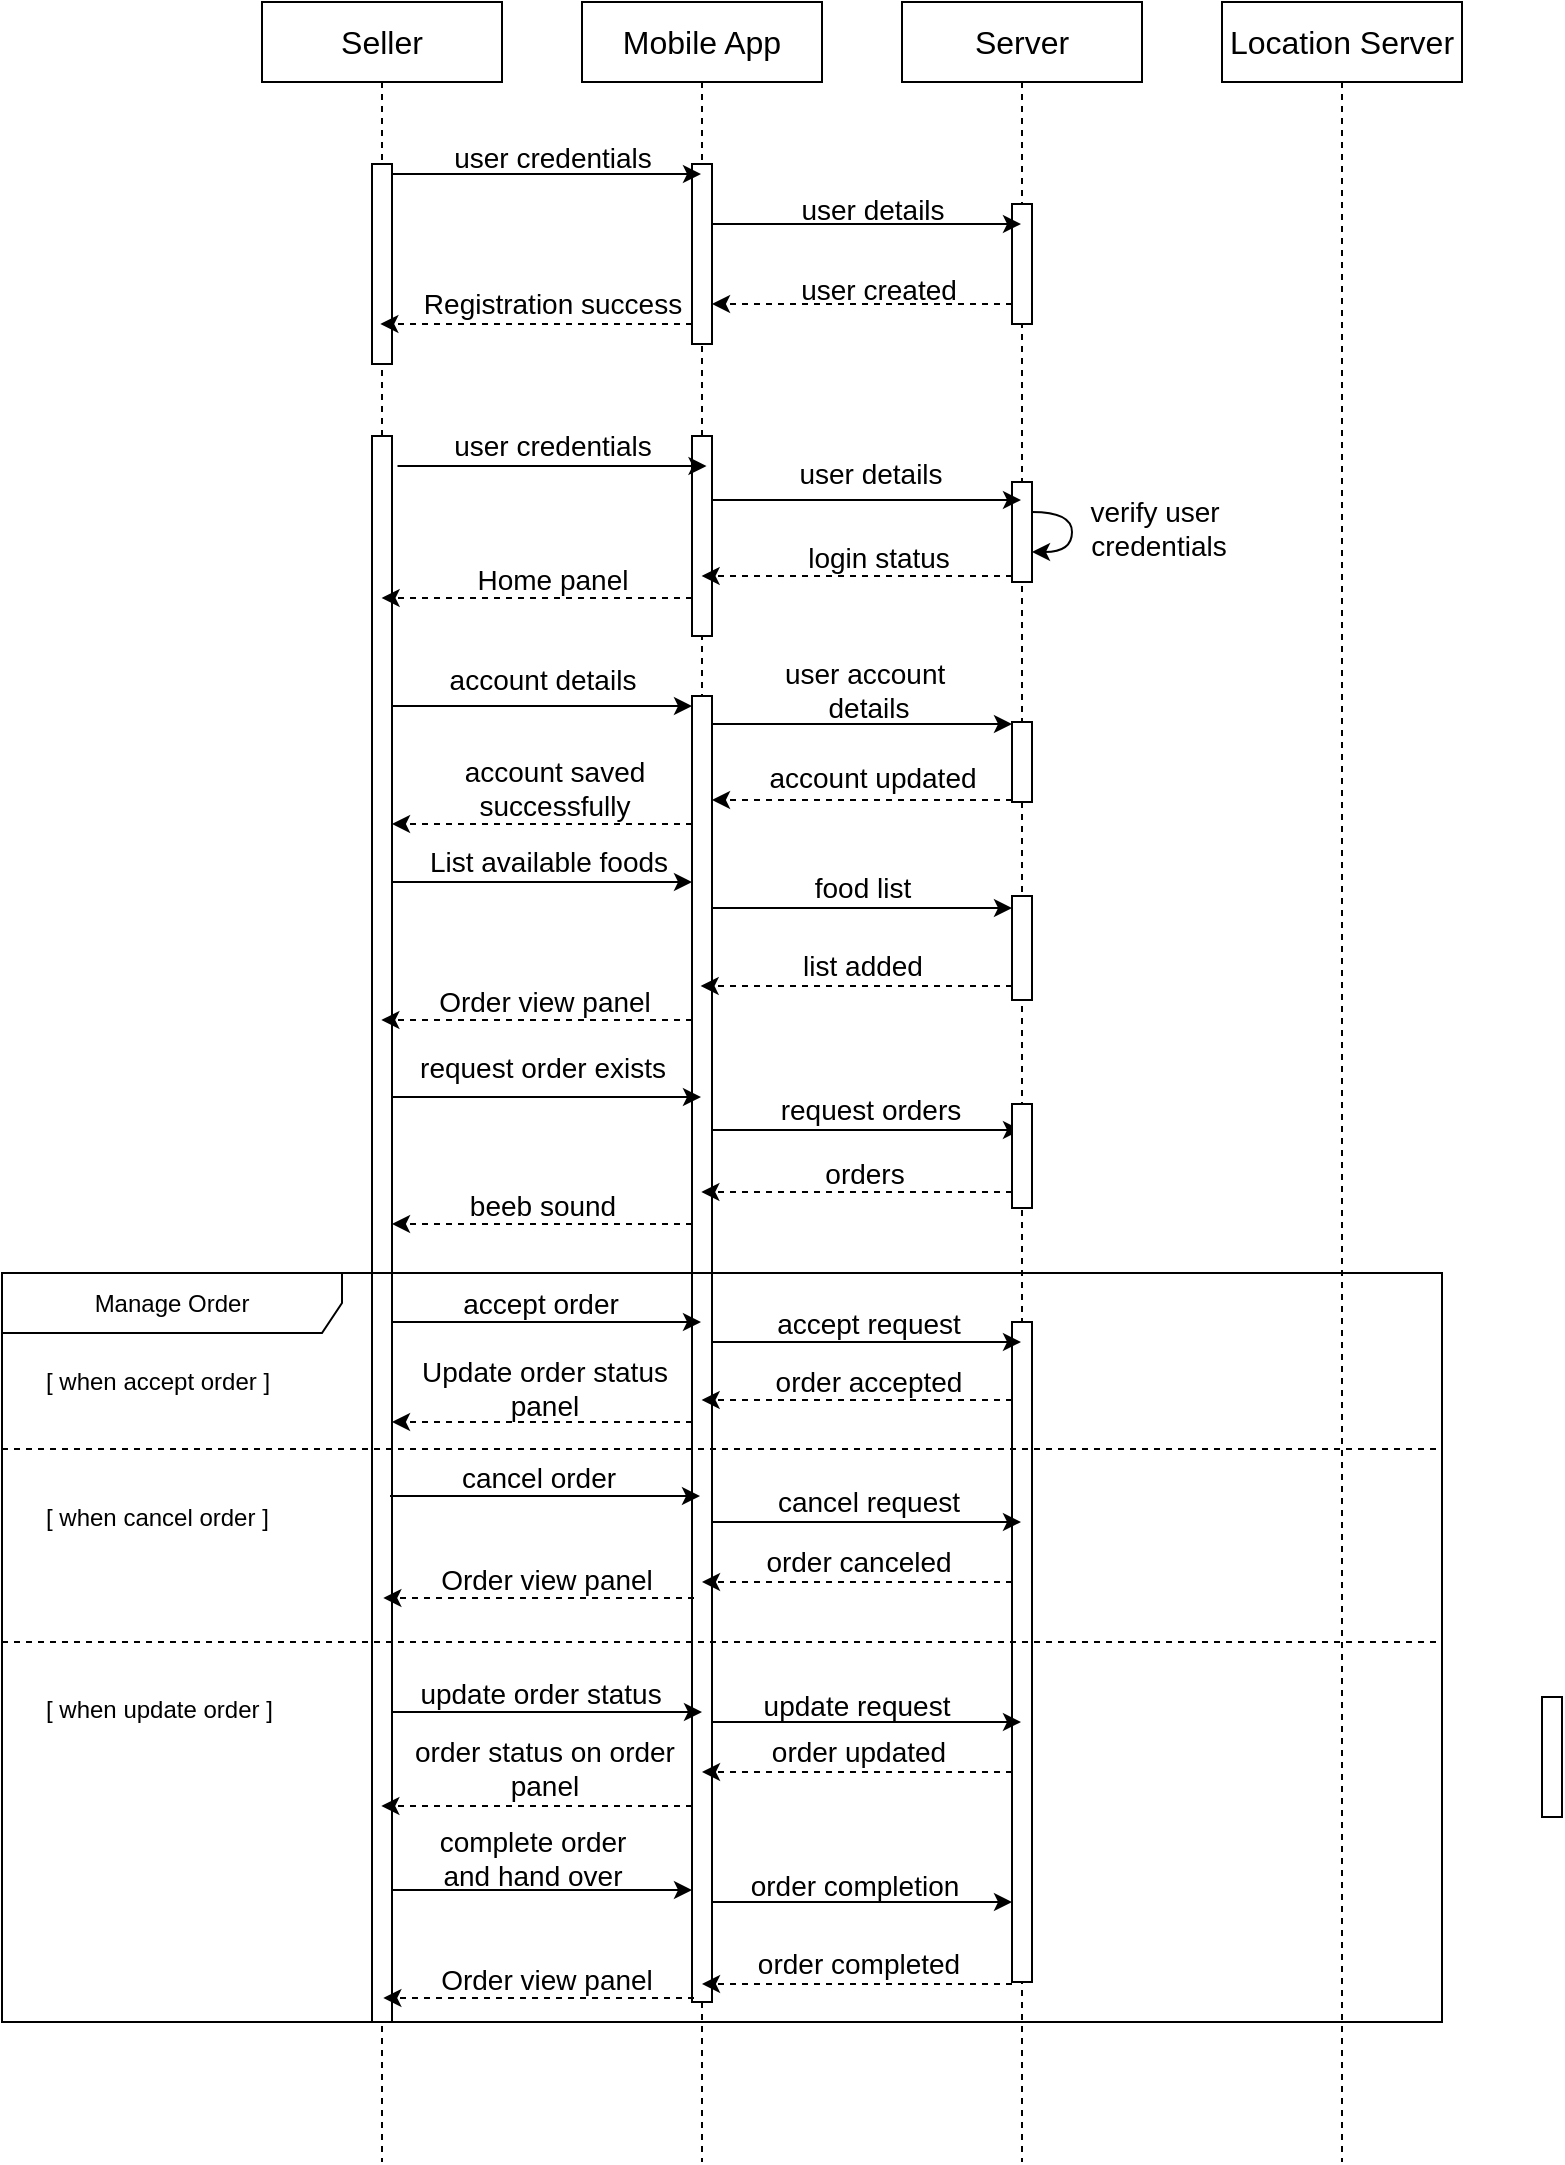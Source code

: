 <mxfile>
    <diagram id="uCSasOwYX_6Cd60kKNG1" name="Sequence for Seller">
        <mxGraphModel dx="762" dy="563" grid="1" gridSize="10" guides="1" tooltips="1" connect="1" arrows="1" fold="1" page="1" pageScale="1" pageWidth="850" pageHeight="1100" background="#ffffff" math="0" shadow="0">
            <root>
                <mxCell id="0"/>
                <mxCell id="1" parent="0"/>
                <mxCell id="fXhc8roseJZkGdSqn7jw-1" value="Seller" style="shape=umlLifeline;perimeter=lifelinePerimeter;whiteSpace=wrap;html=1;container=1;dropTarget=0;collapsible=0;recursiveResize=0;outlineConnect=0;portConstraint=eastwest;newEdgeStyle={&quot;edgeStyle&quot;:&quot;elbowEdgeStyle&quot;,&quot;elbow&quot;:&quot;vertical&quot;,&quot;curved&quot;:0,&quot;rounded&quot;:0};fontSize=16;" parent="1" vertex="1">
                    <mxGeometry x="160" y="120" width="120" height="1080" as="geometry"/>
                </mxCell>
                <mxCell id="fXhc8roseJZkGdSqn7jw-2" value="" style="html=1;points=[[0,0,0,0,5],[0,1,0,0,-5],[1,0,0,0,5],[1,1,0,0,-5]];perimeter=orthogonalPerimeter;outlineConnect=0;targetShapes=umlLifeline;portConstraint=eastwest;newEdgeStyle={&quot;curved&quot;:0,&quot;rounded&quot;:0};fontSize=14;" parent="fXhc8roseJZkGdSqn7jw-1" vertex="1">
                    <mxGeometry x="55" y="81" width="10" height="100" as="geometry"/>
                </mxCell>
                <mxCell id="fXhc8roseJZkGdSqn7jw-3" value="" style="html=1;points=[[0,0,0,0,5],[0,1,0,0,-5],[1,0,0,0,5],[1,1,0,0,-5]];perimeter=orthogonalPerimeter;outlineConnect=0;targetShapes=umlLifeline;portConstraint=eastwest;newEdgeStyle={&quot;curved&quot;:0,&quot;rounded&quot;:0};fontSize=16;" parent="fXhc8roseJZkGdSqn7jw-1" vertex="1">
                    <mxGeometry x="55" y="217" width="10" height="793" as="geometry"/>
                </mxCell>
                <mxCell id="fXhc8roseJZkGdSqn7jw-4" value="&lt;div&gt;Server&lt;/div&gt;" style="shape=umlLifeline;perimeter=lifelinePerimeter;whiteSpace=wrap;html=1;container=1;dropTarget=0;collapsible=0;recursiveResize=0;outlineConnect=0;portConstraint=eastwest;newEdgeStyle={&quot;edgeStyle&quot;:&quot;elbowEdgeStyle&quot;,&quot;elbow&quot;:&quot;vertical&quot;,&quot;curved&quot;:0,&quot;rounded&quot;:0};fontSize=16;" parent="1" vertex="1">
                    <mxGeometry x="480" y="120" width="120" height="1080" as="geometry"/>
                </mxCell>
                <mxCell id="fXhc8roseJZkGdSqn7jw-5" value="" style="html=1;points=[[0,0,0,0,5],[0,1,0,0,-5],[1,0,0,0,5],[1,1,0,0,-5]];perimeter=orthogonalPerimeter;outlineConnect=0;targetShapes=umlLifeline;portConstraint=eastwest;newEdgeStyle={&quot;curved&quot;:0,&quot;rounded&quot;:0};fontSize=14;" parent="fXhc8roseJZkGdSqn7jw-4" vertex="1">
                    <mxGeometry x="55" y="101" width="10" height="60" as="geometry"/>
                </mxCell>
                <mxCell id="fXhc8roseJZkGdSqn7jw-6" value="" style="html=1;points=[[0,0,0,0,5],[0,1,0,0,-5],[1,0,0,0,5],[1,1,0,0,-5]];perimeter=orthogonalPerimeter;outlineConnect=0;targetShapes=umlLifeline;portConstraint=eastwest;newEdgeStyle={&quot;curved&quot;:0,&quot;rounded&quot;:0};fontSize=16;" parent="fXhc8roseJZkGdSqn7jw-4" vertex="1">
                    <mxGeometry x="55" y="240" width="10" height="50" as="geometry"/>
                </mxCell>
                <mxCell id="fXhc8roseJZkGdSqn7jw-7" style="edgeStyle=orthogonalEdgeStyle;html=1;rounded=0;curved=1;fontSize=14;" parent="fXhc8roseJZkGdSqn7jw-4" source="fXhc8roseJZkGdSqn7jw-6" target="fXhc8roseJZkGdSqn7jw-6" edge="1">
                    <mxGeometry relative="1" as="geometry"/>
                </mxCell>
                <mxCell id="fXhc8roseJZkGdSqn7jw-8" value="" style="html=1;points=[[0,0,0,0,5],[0,1,0,0,-5],[1,0,0,0,5],[1,1,0,0,-5]];perimeter=orthogonalPerimeter;outlineConnect=0;targetShapes=umlLifeline;portConstraint=eastwest;newEdgeStyle={&quot;curved&quot;:0,&quot;rounded&quot;:0};fontSize=16;" parent="fXhc8roseJZkGdSqn7jw-4" vertex="1">
                    <mxGeometry x="55" y="360" width="10" height="40" as="geometry"/>
                </mxCell>
                <mxCell id="ONAA5zQcEj2KTPg6rXE1-9" value="" style="html=1;points=[[0,0,0,0,5],[0,1,0,0,-5],[1,0,0,0,5],[1,1,0,0,-5]];perimeter=orthogonalPerimeter;outlineConnect=0;targetShapes=umlLifeline;portConstraint=eastwest;newEdgeStyle={&quot;curved&quot;:0,&quot;rounded&quot;:0};fontSize=16;" parent="fXhc8roseJZkGdSqn7jw-4" vertex="1">
                    <mxGeometry x="55" y="660" width="10" height="330" as="geometry"/>
                </mxCell>
                <mxCell id="fXhc8roseJZkGdSqn7jw-9" value="Location Server" style="shape=umlLifeline;perimeter=lifelinePerimeter;whiteSpace=wrap;html=1;container=1;dropTarget=0;collapsible=0;recursiveResize=0;outlineConnect=0;portConstraint=eastwest;newEdgeStyle={&quot;edgeStyle&quot;:&quot;elbowEdgeStyle&quot;,&quot;elbow&quot;:&quot;vertical&quot;,&quot;curved&quot;:0,&quot;rounded&quot;:0};fontSize=16;" parent="1" vertex="1">
                    <mxGeometry x="640" y="120" width="120" height="1080" as="geometry"/>
                </mxCell>
                <mxCell id="fXhc8roseJZkGdSqn7jw-11" value="Mobile App" style="shape=umlLifeline;perimeter=lifelinePerimeter;whiteSpace=wrap;html=1;container=1;dropTarget=0;collapsible=0;recursiveResize=0;outlineConnect=0;portConstraint=eastwest;newEdgeStyle={&quot;edgeStyle&quot;:&quot;elbowEdgeStyle&quot;,&quot;elbow&quot;:&quot;vertical&quot;,&quot;curved&quot;:0,&quot;rounded&quot;:0};fontSize=16;" parent="1" vertex="1">
                    <mxGeometry x="320" y="120" width="120" height="1080" as="geometry"/>
                </mxCell>
                <mxCell id="fXhc8roseJZkGdSqn7jw-12" value="" style="html=1;points=[[0,0,0,0,5],[0,1,0,0,-5],[1,0,0,0,5],[1,1,0,0,-5]];perimeter=orthogonalPerimeter;outlineConnect=0;targetShapes=umlLifeline;portConstraint=eastwest;newEdgeStyle={&quot;curved&quot;:0,&quot;rounded&quot;:0};fontSize=14;" parent="fXhc8roseJZkGdSqn7jw-11" vertex="1">
                    <mxGeometry x="55" y="81" width="10" height="90" as="geometry"/>
                </mxCell>
                <mxCell id="fXhc8roseJZkGdSqn7jw-13" value="" style="html=1;points=[[0,0,0,0,5],[0,1,0,0,-5],[1,0,0,0,5],[1,1,0,0,-5]];perimeter=orthogonalPerimeter;outlineConnect=0;targetShapes=umlLifeline;portConstraint=eastwest;newEdgeStyle={&quot;curved&quot;:0,&quot;rounded&quot;:0};fontSize=16;" parent="fXhc8roseJZkGdSqn7jw-11" vertex="1">
                    <mxGeometry x="55" y="217" width="10" height="100" as="geometry"/>
                </mxCell>
                <mxCell id="fXhc8roseJZkGdSqn7jw-14" value="" style="html=1;points=[[0,0,0,0,5],[0,1,0,0,-5],[1,0,0,0,5],[1,1,0,0,-5]];perimeter=orthogonalPerimeter;outlineConnect=0;targetShapes=umlLifeline;portConstraint=eastwest;newEdgeStyle={&quot;curved&quot;:0,&quot;rounded&quot;:0};fontSize=16;" parent="fXhc8roseJZkGdSqn7jw-11" vertex="1">
                    <mxGeometry x="55" y="347" width="10" height="79" as="geometry"/>
                </mxCell>
                <mxCell id="fXhc8roseJZkGdSqn7jw-15" style="edgeStyle=none;html=1;curved=0;rounded=0;exitX=1;exitY=0;exitDx=0;exitDy=5;exitPerimeter=0;fontSize=14;" parent="1" source="fXhc8roseJZkGdSqn7jw-2" edge="1">
                    <mxGeometry relative="1" as="geometry">
                        <mxPoint x="379.5" y="206" as="targetPoint"/>
                    </mxGeometry>
                </mxCell>
                <mxCell id="fXhc8roseJZkGdSqn7jw-16" value="user credentials" style="text;html=1;align=center;verticalAlign=middle;resizable=0;points=[];autosize=1;strokeColor=none;fillColor=none;fontSize=14;" parent="1" vertex="1">
                    <mxGeometry x="245" y="183" width="120" height="30" as="geometry"/>
                </mxCell>
                <mxCell id="fXhc8roseJZkGdSqn7jw-17" style="edgeStyle=none;html=1;curved=0;rounded=0;fontSize=14;" parent="1" source="fXhc8roseJZkGdSqn7jw-12" edge="1">
                    <mxGeometry relative="1" as="geometry">
                        <mxPoint x="539.5" y="231" as="targetPoint"/>
                        <Array as="points">
                            <mxPoint x="460" y="231"/>
                        </Array>
                    </mxGeometry>
                </mxCell>
                <mxCell id="fXhc8roseJZkGdSqn7jw-18" value="user details" style="text;html=1;align=center;verticalAlign=middle;resizable=0;points=[];autosize=1;strokeColor=none;fillColor=none;fontSize=14;" parent="1" vertex="1">
                    <mxGeometry x="415" y="209" width="100" height="30" as="geometry"/>
                </mxCell>
                <mxCell id="fXhc8roseJZkGdSqn7jw-19" style="edgeStyle=none;html=1;curved=0;rounded=0;dashed=1;fontSize=14;" parent="1" edge="1">
                    <mxGeometry relative="1" as="geometry">
                        <mxPoint x="535" y="271" as="sourcePoint"/>
                        <mxPoint x="385" y="271" as="targetPoint"/>
                    </mxGeometry>
                </mxCell>
                <mxCell id="fXhc8roseJZkGdSqn7jw-20" value="user created" style="text;html=1;align=center;verticalAlign=middle;resizable=0;points=[];autosize=1;strokeColor=none;fillColor=none;fontSize=14;" parent="1" vertex="1">
                    <mxGeometry x="418" y="249" width="100" height="30" as="geometry"/>
                </mxCell>
                <mxCell id="fXhc8roseJZkGdSqn7jw-21" style="edgeStyle=none;html=1;curved=0;rounded=0;dashed=1;fontSize=14;" parent="1" source="fXhc8roseJZkGdSqn7jw-12" edge="1">
                    <mxGeometry relative="1" as="geometry">
                        <mxPoint x="219.167" y="281" as="targetPoint"/>
                        <Array as="points">
                            <mxPoint x="320" y="281"/>
                        </Array>
                    </mxGeometry>
                </mxCell>
                <mxCell id="fXhc8roseJZkGdSqn7jw-22" value="Registration success" style="text;html=1;align=center;verticalAlign=middle;resizable=0;points=[];autosize=1;strokeColor=none;fillColor=none;fontSize=14;" parent="1" vertex="1">
                    <mxGeometry x="230" y="256" width="150" height="30" as="geometry"/>
                </mxCell>
                <mxCell id="fXhc8roseJZkGdSqn7jw-23" style="edgeStyle=none;html=1;curved=0;rounded=0;fontSize=14;" parent="1" edge="1">
                    <mxGeometry relative="1" as="geometry">
                        <mxPoint x="227.75" y="352" as="sourcePoint"/>
                        <mxPoint x="382.25" y="352" as="targetPoint"/>
                    </mxGeometry>
                </mxCell>
                <mxCell id="fXhc8roseJZkGdSqn7jw-24" value="user credentials" style="text;html=1;align=center;verticalAlign=middle;resizable=0;points=[];autosize=1;strokeColor=none;fillColor=none;fontSize=14;" parent="1" vertex="1">
                    <mxGeometry x="245" y="327" width="120" height="30" as="geometry"/>
                </mxCell>
                <mxCell id="fXhc8roseJZkGdSqn7jw-25" style="edgeStyle=none;html=1;curved=0;rounded=0;fontSize=14;" parent="1" edge="1">
                    <mxGeometry relative="1" as="geometry">
                        <mxPoint x="385" y="369" as="sourcePoint"/>
                        <mxPoint x="539.5" y="369" as="targetPoint"/>
                    </mxGeometry>
                </mxCell>
                <mxCell id="fXhc8roseJZkGdSqn7jw-26" value="user details" style="text;html=1;align=center;verticalAlign=middle;resizable=0;points=[];autosize=1;strokeColor=none;fillColor=none;fontSize=14;" parent="1" vertex="1">
                    <mxGeometry x="414" y="341" width="100" height="30" as="geometry"/>
                </mxCell>
                <mxCell id="fXhc8roseJZkGdSqn7jw-27" value="verify user&amp;nbsp;&lt;div&gt;credentials&lt;/div&gt;" style="text;html=1;align=center;verticalAlign=middle;resizable=0;points=[];autosize=1;strokeColor=none;fillColor=none;fontSize=14;" parent="1" vertex="1">
                    <mxGeometry x="563" y="358" width="90" height="50" as="geometry"/>
                </mxCell>
                <mxCell id="fXhc8roseJZkGdSqn7jw-28" style="edgeStyle=none;html=1;curved=0;rounded=0;dashed=1;fontSize=14;" parent="1" edge="1">
                    <mxGeometry relative="1" as="geometry">
                        <mxPoint x="535" y="407" as="sourcePoint"/>
                        <mxPoint x="379.81" y="407" as="targetPoint"/>
                    </mxGeometry>
                </mxCell>
                <mxCell id="fXhc8roseJZkGdSqn7jw-29" value="login status" style="text;html=1;align=center;verticalAlign=middle;resizable=0;points=[];autosize=1;strokeColor=none;fillColor=none;fontSize=14;" parent="1" vertex="1">
                    <mxGeometry x="423" y="383" width="90" height="30" as="geometry"/>
                </mxCell>
                <mxCell id="fXhc8roseJZkGdSqn7jw-30" style="edgeStyle=none;html=1;curved=0;rounded=0;dashed=1;fontSize=14;" parent="1" edge="1">
                    <mxGeometry relative="1" as="geometry">
                        <mxPoint x="375" y="418" as="sourcePoint"/>
                        <mxPoint x="219.81" y="418" as="targetPoint"/>
                    </mxGeometry>
                </mxCell>
                <mxCell id="fXhc8roseJZkGdSqn7jw-31" value="Home panel" style="text;html=1;align=center;verticalAlign=middle;resizable=0;points=[];autosize=1;strokeColor=none;fillColor=none;fontSize=14;" parent="1" vertex="1">
                    <mxGeometry x="255" y="394" width="100" height="30" as="geometry"/>
                </mxCell>
                <mxCell id="fXhc8roseJZkGdSqn7jw-32" style="edgeStyle=none;html=1;curved=0;rounded=0;entryX=0;entryY=0;entryDx=0;entryDy=5;entryPerimeter=0;" parent="1" source="fXhc8roseJZkGdSqn7jw-3" target="fXhc8roseJZkGdSqn7jw-14" edge="1">
                    <mxGeometry relative="1" as="geometry"/>
                </mxCell>
                <mxCell id="fXhc8roseJZkGdSqn7jw-33" style="edgeStyle=none;html=1;curved=0;rounded=0;" parent="1" edge="1">
                    <mxGeometry relative="1" as="geometry">
                        <mxPoint x="385" y="481" as="sourcePoint"/>
                        <mxPoint x="535" y="481" as="targetPoint"/>
                    </mxGeometry>
                </mxCell>
                <mxCell id="fXhc8roseJZkGdSqn7jw-34" value="user account&amp;nbsp;&lt;div&gt;details&lt;/div&gt;" style="text;html=1;align=center;verticalAlign=middle;resizable=0;points=[];autosize=1;strokeColor=none;fillColor=none;fontSize=14;" parent="1" vertex="1">
                    <mxGeometry x="408" y="439" width="110" height="50" as="geometry"/>
                </mxCell>
                <mxCell id="fXhc8roseJZkGdSqn7jw-35" style="edgeStyle=none;html=1;curved=0;rounded=0;dashed=1;" parent="1" edge="1">
                    <mxGeometry relative="1" as="geometry">
                        <mxPoint x="535" y="519" as="sourcePoint"/>
                        <mxPoint x="385" y="519" as="targetPoint"/>
                    </mxGeometry>
                </mxCell>
                <mxCell id="fXhc8roseJZkGdSqn7jw-36" value="account updated" style="text;html=1;align=center;verticalAlign=middle;resizable=0;points=[];autosize=1;strokeColor=none;fillColor=none;fontSize=14;" parent="1" vertex="1">
                    <mxGeometry x="400" y="493" width="130" height="30" as="geometry"/>
                </mxCell>
                <mxCell id="fXhc8roseJZkGdSqn7jw-37" style="edgeStyle=none;html=1;curved=0;rounded=0;dashed=1;" parent="1" edge="1">
                    <mxGeometry relative="1" as="geometry">
                        <mxPoint x="375" y="531" as="sourcePoint"/>
                        <mxPoint x="225" y="531" as="targetPoint"/>
                    </mxGeometry>
                </mxCell>
                <mxCell id="fXhc8roseJZkGdSqn7jw-38" value="account saved&lt;div&gt;successfully&lt;/div&gt;" style="text;html=1;align=center;verticalAlign=middle;resizable=0;points=[];autosize=1;strokeColor=none;fillColor=none;fontSize=14;" parent="1" vertex="1">
                    <mxGeometry x="251" y="488" width="110" height="50" as="geometry"/>
                </mxCell>
                <mxCell id="fXhc8roseJZkGdSqn7jw-39" style="edgeStyle=none;html=1;curved=0;rounded=0;" parent="1" edge="1">
                    <mxGeometry relative="1" as="geometry">
                        <Array as="points">
                            <mxPoint x="480" y="573"/>
                        </Array>
                        <mxPoint x="385" y="573" as="sourcePoint"/>
                        <mxPoint x="535" y="573" as="targetPoint"/>
                    </mxGeometry>
                </mxCell>
                <mxCell id="fXhc8roseJZkGdSqn7jw-40" style="edgeStyle=none;html=1;curved=0;rounded=0;dashed=1;" parent="1" edge="1">
                    <mxGeometry relative="1" as="geometry">
                        <Array as="points">
                            <mxPoint x="300" y="629"/>
                        </Array>
                        <mxPoint x="375" y="629" as="sourcePoint"/>
                        <mxPoint x="219.667" y="629" as="targetPoint"/>
                    </mxGeometry>
                </mxCell>
                <mxCell id="cr_IL25YobkxyYhGvNaL-3" style="edgeStyle=none;html=1;curved=0;rounded=0;dashed=1;" parent="1" edge="1">
                    <mxGeometry relative="1" as="geometry">
                        <mxPoint x="375.0" y="731" as="sourcePoint"/>
                        <mxPoint x="225" y="731" as="targetPoint"/>
                        <Array as="points">
                            <mxPoint x="290" y="731"/>
                        </Array>
                    </mxGeometry>
                </mxCell>
                <mxCell id="blbgCcj8Q40VBlIsLHqC-2" style="edgeStyle=none;html=1;curved=0;rounded=0;" parent="1" edge="1">
                    <mxGeometry relative="1" as="geometry">
                        <mxPoint x="385.0" y="684" as="sourcePoint"/>
                        <mxPoint x="539.5" y="684" as="targetPoint"/>
                        <Array as="points">
                            <mxPoint x="460" y="684"/>
                        </Array>
                    </mxGeometry>
                </mxCell>
                <mxCell id="ONAA5zQcEj2KTPg6rXE1-7" style="edgeStyle=none;html=1;curved=0;rounded=0;" parent="1" source="fXhc8roseJZkGdSqn7jw-46" target="fXhc8roseJZkGdSqn7jw-4" edge="1">
                    <mxGeometry relative="1" as="geometry">
                        <Array as="points">
                            <mxPoint x="460" y="790"/>
                        </Array>
                    </mxGeometry>
                </mxCell>
                <mxCell id="ONAA5zQcEj2KTPg6rXE1-12" style="edgeStyle=none;html=1;curved=0;rounded=0;dashed=1;" parent="1" source="fXhc8roseJZkGdSqn7jw-46" target="fXhc8roseJZkGdSqn7jw-3" edge="1">
                    <mxGeometry relative="1" as="geometry">
                        <Array as="points">
                            <mxPoint x="290" y="830"/>
                        </Array>
                    </mxGeometry>
                </mxCell>
                <mxCell id="ONAA5zQcEj2KTPg6rXE1-14" style="edgeStyle=none;html=1;curved=0;rounded=0;" parent="1" source="fXhc8roseJZkGdSqn7jw-46" target="fXhc8roseJZkGdSqn7jw-4" edge="1">
                    <mxGeometry relative="1" as="geometry">
                        <Array as="points">
                            <mxPoint x="450" y="880"/>
                        </Array>
                    </mxGeometry>
                </mxCell>
                <mxCell id="ONAA5zQcEj2KTPg6rXE1-21" style="edgeStyle=none;html=1;curved=0;rounded=0;" parent="1" source="fXhc8roseJZkGdSqn7jw-46" target="fXhc8roseJZkGdSqn7jw-4" edge="1">
                    <mxGeometry relative="1" as="geometry">
                        <Array as="points">
                            <mxPoint x="450" y="980"/>
                        </Array>
                    </mxGeometry>
                </mxCell>
                <mxCell id="ONAA5zQcEj2KTPg6rXE1-35" style="edgeStyle=none;html=1;curved=0;rounded=0;" parent="1" source="fXhc8roseJZkGdSqn7jw-46" target="ONAA5zQcEj2KTPg6rXE1-9" edge="1">
                    <mxGeometry relative="1" as="geometry">
                        <Array as="points">
                            <mxPoint x="470" y="1070"/>
                        </Array>
                    </mxGeometry>
                </mxCell>
                <mxCell id="fXhc8roseJZkGdSqn7jw-46" value="" style="html=1;points=[[0,0,0,0,5],[0,1,0,0,-5],[1,0,0,0,5],[1,1,0,0,-5]];perimeter=orthogonalPerimeter;outlineConnect=0;targetShapes=umlLifeline;portConstraint=eastwest;newEdgeStyle={&quot;curved&quot;:0,&quot;rounded&quot;:0};fontSize=16;" parent="1" vertex="1">
                    <mxGeometry x="375" y="467" width="10" height="653" as="geometry"/>
                </mxCell>
                <mxCell id="fXhc8roseJZkGdSqn7jw-47" style="edgeStyle=none;html=1;curved=0;rounded=0;" parent="1" edge="1">
                    <mxGeometry relative="1" as="geometry">
                        <mxPoint x="225" y="560" as="sourcePoint"/>
                        <mxPoint x="375" y="560" as="targetPoint"/>
                    </mxGeometry>
                </mxCell>
                <mxCell id="fXhc8roseJZkGdSqn7jw-48" value="List available foods" style="text;html=1;align=center;verticalAlign=middle;resizable=0;points=[];autosize=1;strokeColor=none;fillColor=none;fontSize=14;" parent="1" vertex="1">
                    <mxGeometry x="233" y="535" width="140" height="30" as="geometry"/>
                </mxCell>
                <mxCell id="fXhc8roseJZkGdSqn7jw-52" value="account details" style="text;html=1;align=center;verticalAlign=middle;resizable=0;points=[];autosize=1;strokeColor=none;fillColor=none;fontSize=14;" parent="1" vertex="1">
                    <mxGeometry x="240" y="444" width="120" height="30" as="geometry"/>
                </mxCell>
                <mxCell id="fXhc8roseJZkGdSqn7jw-53" value="food list" style="text;html=1;align=center;verticalAlign=middle;resizable=0;points=[];autosize=1;strokeColor=none;fillColor=none;fontSize=14;" parent="1" vertex="1">
                    <mxGeometry x="425" y="548" width="70" height="30" as="geometry"/>
                </mxCell>
                <mxCell id="fXhc8roseJZkGdSqn7jw-55" value="list added" style="text;html=1;align=center;verticalAlign=middle;resizable=0;points=[];autosize=1;strokeColor=none;fillColor=none;fontSize=14;" parent="1" vertex="1">
                    <mxGeometry x="420" y="586.5" width="80" height="30" as="geometry"/>
                </mxCell>
                <mxCell id="fXhc8roseJZkGdSqn7jw-58" style="edgeStyle=none;html=1;curved=0;rounded=0;dashed=1;" parent="1" edge="1">
                    <mxGeometry relative="1" as="geometry">
                        <mxPoint x="535" y="612" as="sourcePoint"/>
                        <mxPoint x="379.324" y="612" as="targetPoint"/>
                        <Array as="points"/>
                    </mxGeometry>
                </mxCell>
                <mxCell id="fXhc8roseJZkGdSqn7jw-59" value="beeb sound" style="text;html=1;align=center;verticalAlign=middle;resizable=0;points=[];autosize=1;strokeColor=none;fillColor=none;fontSize=14;" parent="1" vertex="1">
                    <mxGeometry x="250" y="706.5" width="100" height="30" as="geometry"/>
                </mxCell>
                <mxCell id="cr_IL25YobkxyYhGvNaL-1" style="edgeStyle=none;html=1;curved=0;rounded=0;dashed=1;" parent="1" edge="1">
                    <mxGeometry relative="1" as="geometry">
                        <mxPoint x="535" y="715" as="sourcePoint"/>
                        <mxPoint x="379.667" y="715" as="targetPoint"/>
                    </mxGeometry>
                </mxCell>
                <mxCell id="cr_IL25YobkxyYhGvNaL-2" value="orders" style="text;html=1;align=center;verticalAlign=middle;resizable=0;points=[];autosize=1;strokeColor=none;fillColor=none;fontSize=14;" parent="1" vertex="1">
                    <mxGeometry x="431" y="690.5" width="60" height="30" as="geometry"/>
                </mxCell>
                <mxCell id="cr_IL25YobkxyYhGvNaL-4" value="Order view panel" style="text;html=1;align=center;verticalAlign=middle;resizable=0;points=[];autosize=1;strokeColor=none;fillColor=none;fontSize=14;" parent="1" vertex="1">
                    <mxGeometry x="236" y="604.5" width="130" height="30" as="geometry"/>
                </mxCell>
                <mxCell id="blbgCcj8Q40VBlIsLHqC-1" style="edgeStyle=none;html=1;curved=0;rounded=0;" parent="1" edge="1">
                    <mxGeometry relative="1" as="geometry">
                        <mxPoint x="225" y="667.5" as="sourcePoint"/>
                        <mxPoint x="379.5" y="667.5" as="targetPoint"/>
                    </mxGeometry>
                </mxCell>
                <mxCell id="blbgCcj8Q40VBlIsLHqC-3" value="request order exists" style="text;html=1;align=center;verticalAlign=middle;resizable=0;points=[];autosize=1;strokeColor=none;fillColor=none;fontSize=14;" parent="1" vertex="1">
                    <mxGeometry x="225" y="637.5" width="150" height="30" as="geometry"/>
                </mxCell>
                <mxCell id="blbgCcj8Q40VBlIsLHqC-4" value="request orders" style="text;html=1;align=center;verticalAlign=middle;resizable=0;points=[];autosize=1;strokeColor=none;fillColor=none;fontSize=14;" parent="1" vertex="1">
                    <mxGeometry x="409" y="658.5" width="110" height="30" as="geometry"/>
                </mxCell>
                <mxCell id="blbgCcj8Q40VBlIsLHqC-5" value="" style="html=1;points=[[0,0,0,0,5],[0,1,0,0,-5],[1,0,0,0,5],[1,1,0,0,-5]];perimeter=orthogonalPerimeter;outlineConnect=0;targetShapes=umlLifeline;portConstraint=eastwest;newEdgeStyle={&quot;curved&quot;:0,&quot;rounded&quot;:0};fontSize=16;" parent="1" vertex="1">
                    <mxGeometry x="535" y="567" width="10" height="52" as="geometry"/>
                </mxCell>
                <mxCell id="blbgCcj8Q40VBlIsLHqC-6" value="" style="html=1;points=[[0,0,0,0,5],[0,1,0,0,-5],[1,0,0,0,5],[1,1,0,0,-5]];perimeter=orthogonalPerimeter;outlineConnect=0;targetShapes=umlLifeline;portConstraint=eastwest;newEdgeStyle={&quot;curved&quot;:0,&quot;rounded&quot;:0};fontSize=16;" parent="1" vertex="1">
                    <mxGeometry x="535" y="671" width="10" height="52" as="geometry"/>
                </mxCell>
                <mxCell id="fXhc8roseJZkGdSqn7jw-10" value="" style="html=1;points=[[0,0,0,0,5],[0,1,0,0,-5],[1,0,0,0,5],[1,1,0,0,-5]];perimeter=orthogonalPerimeter;outlineConnect=0;targetShapes=umlLifeline;portConstraint=eastwest;newEdgeStyle={&quot;curved&quot;:0,&quot;rounded&quot;:0};fontSize=16;" parent="1" vertex="1">
                    <mxGeometry x="800" y="967.5" width="10" height="60" as="geometry"/>
                </mxCell>
                <mxCell id="ONAA5zQcEj2KTPg6rXE1-1" style="edgeStyle=none;html=1;curved=0;rounded=0;" parent="1" source="fXhc8roseJZkGdSqn7jw-3" target="fXhc8roseJZkGdSqn7jw-11" edge="1">
                    <mxGeometry relative="1" as="geometry">
                        <Array as="points">
                            <mxPoint x="310" y="780"/>
                        </Array>
                    </mxGeometry>
                </mxCell>
                <mxCell id="ONAA5zQcEj2KTPg6rXE1-2" value="accept order" style="text;html=1;align=center;verticalAlign=middle;resizable=0;points=[];autosize=1;strokeColor=none;fillColor=none;fontSize=14;" parent="1" vertex="1">
                    <mxGeometry x="249" y="755.5" width="100" height="30" as="geometry"/>
                </mxCell>
                <mxCell id="ONAA5zQcEj2KTPg6rXE1-3" style="edgeStyle=none;html=1;curved=0;rounded=0;" parent="1" edge="1">
                    <mxGeometry relative="1" as="geometry">
                        <mxPoint x="224" y="867" as="sourcePoint"/>
                        <mxPoint x="379" y="867" as="targetPoint"/>
                        <Array as="points">
                            <mxPoint x="309" y="867"/>
                        </Array>
                    </mxGeometry>
                </mxCell>
                <mxCell id="ONAA5zQcEj2KTPg6rXE1-4" value="cancel order" style="text;html=1;align=center;verticalAlign=middle;resizable=0;points=[];autosize=1;strokeColor=none;fillColor=none;fontSize=14;" parent="1" vertex="1">
                    <mxGeometry x="248" y="842.5" width="100" height="30" as="geometry"/>
                </mxCell>
                <mxCell id="ONAA5zQcEj2KTPg6rXE1-5" style="edgeStyle=none;html=1;curved=0;rounded=0;" parent="1" edge="1">
                    <mxGeometry relative="1" as="geometry">
                        <mxPoint x="225" y="975" as="sourcePoint"/>
                        <mxPoint x="380" y="975" as="targetPoint"/>
                        <Array as="points">
                            <mxPoint x="310" y="975"/>
                        </Array>
                    </mxGeometry>
                </mxCell>
                <mxCell id="ONAA5zQcEj2KTPg6rXE1-6" value="update order status" style="text;html=1;align=center;verticalAlign=middle;resizable=0;points=[];autosize=1;strokeColor=none;fillColor=none;fontSize=14;" parent="1" vertex="1">
                    <mxGeometry x="229" y="950.5" width="140" height="30" as="geometry"/>
                </mxCell>
                <mxCell id="ONAA5zQcEj2KTPg6rXE1-8" value="accept request" style="text;html=1;align=center;verticalAlign=middle;resizable=0;points=[];autosize=1;strokeColor=none;fillColor=none;fontSize=14;" parent="1" vertex="1">
                    <mxGeometry x="403" y="765.5" width="120" height="30" as="geometry"/>
                </mxCell>
                <mxCell id="ONAA5zQcEj2KTPg6rXE1-10" style="edgeStyle=none;html=1;curved=0;rounded=0;dashed=1;" parent="1" edge="1">
                    <mxGeometry relative="1" as="geometry">
                        <mxPoint x="535" y="819" as="sourcePoint"/>
                        <mxPoint x="379.81" y="819" as="targetPoint"/>
                    </mxGeometry>
                </mxCell>
                <mxCell id="ONAA5zQcEj2KTPg6rXE1-11" value="order accepted" style="text;html=1;align=center;verticalAlign=middle;resizable=0;points=[];autosize=1;strokeColor=none;fillColor=none;fontSize=14;" parent="1" vertex="1">
                    <mxGeometry x="403" y="794.5" width="120" height="30" as="geometry"/>
                </mxCell>
                <mxCell id="ONAA5zQcEj2KTPg6rXE1-13" value="Update order status&lt;br&gt;panel" style="text;html=1;align=center;verticalAlign=middle;resizable=0;points=[];autosize=1;strokeColor=none;fillColor=none;fontSize=14;" parent="1" vertex="1">
                    <mxGeometry x="226" y="787.5" width="150" height="50" as="geometry"/>
                </mxCell>
                <mxCell id="ONAA5zQcEj2KTPg6rXE1-15" value="cancel request" style="text;html=1;align=center;verticalAlign=middle;resizable=0;points=[];autosize=1;strokeColor=none;fillColor=none;fontSize=14;" parent="1" vertex="1">
                    <mxGeometry x="408" y="854.5" width="110" height="30" as="geometry"/>
                </mxCell>
                <mxCell id="ONAA5zQcEj2KTPg6rXE1-16" style="edgeStyle=none;html=1;curved=0;rounded=0;dashed=1;" parent="1" source="ONAA5zQcEj2KTPg6rXE1-9" target="fXhc8roseJZkGdSqn7jw-11" edge="1">
                    <mxGeometry relative="1" as="geometry">
                        <Array as="points">
                            <mxPoint x="460" y="910"/>
                        </Array>
                    </mxGeometry>
                </mxCell>
                <mxCell id="ONAA5zQcEj2KTPg6rXE1-17" value="order canceled" style="text;html=1;align=center;verticalAlign=middle;resizable=0;points=[];autosize=1;strokeColor=none;fillColor=none;fontSize=14;" parent="1" vertex="1">
                    <mxGeometry x="398" y="884.5" width="120" height="30" as="geometry"/>
                </mxCell>
                <mxCell id="ONAA5zQcEj2KTPg6rXE1-19" style="edgeStyle=none;html=1;curved=0;rounded=0;dashed=1;" parent="1" edge="1">
                    <mxGeometry relative="1" as="geometry">
                        <Array as="points">
                            <mxPoint x="301" y="918"/>
                        </Array>
                        <mxPoint x="376" y="918" as="sourcePoint"/>
                        <mxPoint x="220.667" y="918" as="targetPoint"/>
                    </mxGeometry>
                </mxCell>
                <mxCell id="ONAA5zQcEj2KTPg6rXE1-20" value="Order view panel" style="text;html=1;align=center;verticalAlign=middle;resizable=0;points=[];autosize=1;strokeColor=none;fillColor=none;fontSize=14;" parent="1" vertex="1">
                    <mxGeometry x="237" y="893.5" width="130" height="30" as="geometry"/>
                </mxCell>
                <mxCell id="ONAA5zQcEj2KTPg6rXE1-24" value="update request" style="text;html=1;align=center;verticalAlign=middle;resizable=0;points=[];autosize=1;strokeColor=none;fillColor=none;fontSize=14;" parent="1" vertex="1">
                    <mxGeometry x="397" y="957" width="120" height="30" as="geometry"/>
                </mxCell>
                <mxCell id="ONAA5zQcEj2KTPg6rXE1-25" style="edgeStyle=none;html=1;curved=0;rounded=0;dashed=1;" parent="1" edge="1">
                    <mxGeometry relative="1" as="geometry">
                        <mxPoint x="535" y="1005" as="sourcePoint"/>
                        <mxPoint x="380" y="1005" as="targetPoint"/>
                        <Array as="points">
                            <mxPoint x="460" y="1005"/>
                        </Array>
                    </mxGeometry>
                </mxCell>
                <mxCell id="ONAA5zQcEj2KTPg6rXE1-26" value="order updated" style="text;html=1;align=center;verticalAlign=middle;resizable=0;points=[];autosize=1;strokeColor=none;fillColor=none;fontSize=14;" parent="1" vertex="1">
                    <mxGeometry x="403" y="979.5" width="110" height="30" as="geometry"/>
                </mxCell>
                <mxCell id="ONAA5zQcEj2KTPg6rXE1-27" style="edgeStyle=none;html=1;curved=0;rounded=0;dashed=1;" parent="1" edge="1">
                    <mxGeometry relative="1" as="geometry">
                        <Array as="points">
                            <mxPoint x="300" y="1022"/>
                        </Array>
                        <mxPoint x="375" y="1022" as="sourcePoint"/>
                        <mxPoint x="219.667" y="1022" as="targetPoint"/>
                    </mxGeometry>
                </mxCell>
                <mxCell id="ONAA5zQcEj2KTPg6rXE1-28" value="order status on order&lt;br&gt;panel" style="text;html=1;align=center;verticalAlign=middle;resizable=0;points=[];autosize=1;strokeColor=none;fillColor=none;fontSize=14;" parent="1" vertex="1">
                    <mxGeometry x="226" y="977.5" width="150" height="50" as="geometry"/>
                </mxCell>
                <mxCell id="ONAA5zQcEj2KTPg6rXE1-29" value="Manage Order" style="shape=umlFrame;whiteSpace=wrap;html=1;pointerEvents=0;recursiveResize=0;container=1;collapsible=0;width=170;" parent="1" vertex="1">
                    <mxGeometry x="30" y="755.5" width="720" height="374.5" as="geometry"/>
                </mxCell>
                <mxCell id="ONAA5zQcEj2KTPg6rXE1-30" value="[ when accept order ]" style="text;html=1;" parent="ONAA5zQcEj2KTPg6rXE1-29" vertex="1">
                    <mxGeometry width="100" height="20" relative="1" as="geometry">
                        <mxPoint x="20" y="40" as="offset"/>
                    </mxGeometry>
                </mxCell>
                <mxCell id="ONAA5zQcEj2KTPg6rXE1-31" value="[ when cancel order&lt;span style=&quot;font-family: monospace; font-size: 0px; text-wrap-mode: nowrap; background-color: rgb(251, 251, 251);&quot;&gt;%3CmxGraphModel%3E%3Croot%3E%3CmxCell%20id%3D%220%22%2F%3E%3CmxCell%20id%3D%221%22%20parent%3D%220%22%2F%3E%3CmxCell%20id%3D%222%22%20style%3D%22edgeStyle%3Dnone%3Bhtml%3D1%3Bcurved%3D0%3Brounded%3D0%3Bdashed%3D1%3B%22%20edge%3D%221%22%20parent%3D%221%22%3E%3CmxGeometry%20relative%3D%221%22%20as%3D%22geometry%22%3E%3CArray%20as%3D%22points%22%3E%3CmxPoint%20x%3D%22301%22%20y%3D%22918%22%2F%3E%3C%2FArray%3E%3CmxPoint%20x%3D%22376%22%20y%3D%22918%22%20as%3D%22sourcePoint%22%2F%3E%3CmxPoint%20x%3D%22220.667%22%20y%3D%22918%22%20as%3D%22targetPoint%22%2F%3E%3C%2FmxGeometry%3E%3C%2FmxCell%3E%3CmxCell%20id%3D%223%22%20value%3D%22Order%20view%20panel%22%20style%3D%22text%3Bhtml%3D1%3Balign%3Dcenter%3BverticalAlign%3Dmiddle%3Bresizable%3D0%3Bpoints%3D%5B%5D%3Bautosize%3D1%3BstrokeColor%3Dnone%3BfillColor%3Dnone%3BfontSize%3D14%3B%22%20vertex%3D%221%22%20parent%3D%221%22%3E%3CmxGeometry%20x%3D%22237%22%20y%3D%22893.5%22%20width%3D%22130%22%20height%3D%2230%22%20as%3D%22geometry%22%2F%3E%3C%2FmxCell%3E%3C%2Froot%3E%3C%2FmxGraphModel%3E&lt;/span&gt;&amp;nbsp;]" style="line;strokeWidth=1;dashed=1;labelPosition=center;verticalLabelPosition=bottom;align=left;verticalAlign=top;spacingLeft=20;spacingTop=15;html=1;whiteSpace=wrap;" parent="ONAA5zQcEj2KTPg6rXE1-29" vertex="1">
                    <mxGeometry y="83" width="720" height="10" as="geometry"/>
                </mxCell>
                <mxCell id="ONAA5zQcEj2KTPg6rXE1-32" value="[ when update order ]" style="line;strokeWidth=1;dashed=1;labelPosition=center;verticalLabelPosition=bottom;align=left;verticalAlign=top;spacingLeft=20;spacingTop=15;html=1;whiteSpace=wrap;" parent="ONAA5zQcEj2KTPg6rXE1-29" vertex="1">
                    <mxGeometry y="179.5" width="720" height="10" as="geometry"/>
                </mxCell>
                <mxCell id="ONAA5zQcEj2KTPg6rXE1-39" value="complete order&lt;div&gt;and hand over&lt;/div&gt;" style="text;html=1;align=center;verticalAlign=middle;resizable=0;points=[];autosize=1;strokeColor=none;fillColor=none;fontSize=14;" parent="ONAA5zQcEj2KTPg6rXE1-29" vertex="1">
                    <mxGeometry x="205" y="267.5" width="120" height="50" as="geometry"/>
                </mxCell>
                <mxCell id="ONAA5zQcEj2KTPg6rXE1-33" style="edgeStyle=none;html=1;curved=0;rounded=0;" parent="1" edge="1">
                    <mxGeometry relative="1" as="geometry">
                        <mxPoint x="225" y="1064" as="sourcePoint"/>
                        <mxPoint x="375" y="1064" as="targetPoint"/>
                        <Array as="points">
                            <mxPoint x="290" y="1064"/>
                        </Array>
                    </mxGeometry>
                </mxCell>
                <mxCell id="ONAA5zQcEj2KTPg6rXE1-36" style="edgeStyle=none;html=1;curved=0;rounded=0;dashed=1;" parent="1" edge="1">
                    <mxGeometry relative="1" as="geometry">
                        <mxPoint x="535" y="1111" as="sourcePoint"/>
                        <mxPoint x="380" y="1111" as="targetPoint"/>
                        <Array as="points">
                            <mxPoint x="460" y="1111"/>
                        </Array>
                    </mxGeometry>
                </mxCell>
                <mxCell id="ONAA5zQcEj2KTPg6rXE1-37" value="order completed" style="text;html=1;align=center;verticalAlign=middle;resizable=0;points=[];autosize=1;strokeColor=none;fillColor=none;fontSize=14;" parent="1" vertex="1">
                    <mxGeometry x="398" y="1085.5" width="120" height="30" as="geometry"/>
                </mxCell>
                <mxCell id="ONAA5zQcEj2KTPg6rXE1-38" value="order completion" style="text;html=1;align=center;verticalAlign=middle;resizable=0;points=[];autosize=1;strokeColor=none;fillColor=none;fontSize=14;" parent="1" vertex="1">
                    <mxGeometry x="391" y="1046.5" width="130" height="30" as="geometry"/>
                </mxCell>
                <mxCell id="ONAA5zQcEj2KTPg6rXE1-40" style="edgeStyle=none;html=1;curved=0;rounded=0;dashed=1;" parent="1" edge="1">
                    <mxGeometry relative="1" as="geometry">
                        <Array as="points">
                            <mxPoint x="301" y="1118"/>
                        </Array>
                        <mxPoint x="376" y="1118" as="sourcePoint"/>
                        <mxPoint x="220.667" y="1118" as="targetPoint"/>
                    </mxGeometry>
                </mxCell>
                <mxCell id="ONAA5zQcEj2KTPg6rXE1-41" value="Order view panel" style="text;html=1;align=center;verticalAlign=middle;resizable=0;points=[];autosize=1;strokeColor=none;fillColor=none;fontSize=14;" parent="1" vertex="1">
                    <mxGeometry x="237" y="1093.5" width="130" height="30" as="geometry"/>
                </mxCell>
            </root>
        </mxGraphModel>
    </diagram>
    <diagram name="Sequence for DelivaryMan" id="A08sqfG-Rl-r9JobOnc3">
        <mxGraphModel dx="762" dy="563" grid="1" gridSize="10" guides="1" tooltips="1" connect="1" arrows="1" fold="1" page="1" pageScale="1" pageWidth="850" pageHeight="1100" background="#ffffff" math="0" shadow="0">
            <root>
                <mxCell id="BuDeFotoj8nue0sb59b0-0"/>
                <mxCell id="BuDeFotoj8nue0sb59b0-1" parent="BuDeFotoj8nue0sb59b0-0"/>
                <mxCell id="gy2Y-OPzzgUacXSsEUwK-18" style="edgeStyle=none;html=1;curved=0;rounded=0;dashed=1;" parent="BuDeFotoj8nue0sb59b0-1" target="BuDeFotoj8nue0sb59b0-49" edge="1">
                    <mxGeometry relative="1" as="geometry">
                        <mxPoint x="539" y="982" as="sourcePoint"/>
                        <mxPoint x="379" y="982" as="targetPoint"/>
                    </mxGeometry>
                </mxCell>
                <mxCell id="gy2Y-OPzzgUacXSsEUwK-3" value="track seller location" style="text;html=1;align=center;verticalAlign=middle;resizable=0;points=[];autosize=1;strokeColor=none;fillColor=none;fontSize=14;" parent="BuDeFotoj8nue0sb59b0-1" vertex="1">
                    <mxGeometry x="233" y="775" width="140" height="30" as="geometry"/>
                </mxCell>
                <mxCell id="BuDeFotoj8nue0sb59b0-2" value="DeliveryMan" style="shape=umlLifeline;perimeter=lifelinePerimeter;whiteSpace=wrap;html=1;container=1;dropTarget=0;collapsible=0;recursiveResize=0;outlineConnect=0;portConstraint=eastwest;newEdgeStyle={&quot;edgeStyle&quot;:&quot;elbowEdgeStyle&quot;,&quot;elbow&quot;:&quot;vertical&quot;,&quot;curved&quot;:0,&quot;rounded&quot;:0};fontSize=16;" parent="BuDeFotoj8nue0sb59b0-1" vertex="1">
                    <mxGeometry x="160" y="120" width="120" height="1310" as="geometry"/>
                </mxCell>
                <mxCell id="BuDeFotoj8nue0sb59b0-3" value="" style="html=1;points=[[0,0,0,0,5],[0,1,0,0,-5],[1,0,0,0,5],[1,1,0,0,-5]];perimeter=orthogonalPerimeter;outlineConnect=0;targetShapes=umlLifeline;portConstraint=eastwest;newEdgeStyle={&quot;curved&quot;:0,&quot;rounded&quot;:0};fontSize=14;" parent="BuDeFotoj8nue0sb59b0-2" vertex="1">
                    <mxGeometry x="55" y="81" width="10" height="100" as="geometry"/>
                </mxCell>
                <mxCell id="BuDeFotoj8nue0sb59b0-4" value="" style="html=1;points=[[0,0,0,0,5],[0,1,0,0,-5],[1,0,0,0,5],[1,1,0,0,-5]];perimeter=orthogonalPerimeter;outlineConnect=0;targetShapes=umlLifeline;portConstraint=eastwest;newEdgeStyle={&quot;curved&quot;:0,&quot;rounded&quot;:0};fontSize=16;" parent="BuDeFotoj8nue0sb59b0-2" vertex="1">
                    <mxGeometry x="55" y="216" width="10" height="1054" as="geometry"/>
                </mxCell>
                <mxCell id="BuDeFotoj8nue0sb59b0-5" value="&lt;div&gt;Server&lt;/div&gt;" style="shape=umlLifeline;perimeter=lifelinePerimeter;whiteSpace=wrap;html=1;container=1;dropTarget=0;collapsible=0;recursiveResize=0;outlineConnect=0;portConstraint=eastwest;newEdgeStyle={&quot;edgeStyle&quot;:&quot;elbowEdgeStyle&quot;,&quot;elbow&quot;:&quot;vertical&quot;,&quot;curved&quot;:0,&quot;rounded&quot;:0};fontSize=16;" parent="BuDeFotoj8nue0sb59b0-1" vertex="1">
                    <mxGeometry x="480" y="120" width="120" height="1310" as="geometry"/>
                </mxCell>
                <mxCell id="BuDeFotoj8nue0sb59b0-6" value="" style="html=1;points=[[0,0,0,0,5],[0,1,0,0,-5],[1,0,0,0,5],[1,1,0,0,-5]];perimeter=orthogonalPerimeter;outlineConnect=0;targetShapes=umlLifeline;portConstraint=eastwest;newEdgeStyle={&quot;curved&quot;:0,&quot;rounded&quot;:0};fontSize=14;" parent="BuDeFotoj8nue0sb59b0-5" vertex="1">
                    <mxGeometry x="55" y="101" width="10" height="60" as="geometry"/>
                </mxCell>
                <mxCell id="BuDeFotoj8nue0sb59b0-7" value="" style="html=1;points=[[0,0,0,0,5],[0,1,0,0,-5],[1,0,0,0,5],[1,1,0,0,-5]];perimeter=orthogonalPerimeter;outlineConnect=0;targetShapes=umlLifeline;portConstraint=eastwest;newEdgeStyle={&quot;curved&quot;:0,&quot;rounded&quot;:0};fontSize=16;" parent="BuDeFotoj8nue0sb59b0-5" vertex="1">
                    <mxGeometry x="55" y="240" width="10" height="50" as="geometry"/>
                </mxCell>
                <mxCell id="BuDeFotoj8nue0sb59b0-8" style="edgeStyle=orthogonalEdgeStyle;html=1;rounded=0;curved=1;fontSize=14;" parent="BuDeFotoj8nue0sb59b0-5" source="BuDeFotoj8nue0sb59b0-7" target="BuDeFotoj8nue0sb59b0-7" edge="1">
                    <mxGeometry relative="1" as="geometry"/>
                </mxCell>
                <mxCell id="BuDeFotoj8nue0sb59b0-9" value="" style="html=1;points=[[0,0,0,0,5],[0,1,0,0,-5],[1,0,0,0,5],[1,1,0,0,-5]];perimeter=orthogonalPerimeter;outlineConnect=0;targetShapes=umlLifeline;portConstraint=eastwest;newEdgeStyle={&quot;curved&quot;:0,&quot;rounded&quot;:0};fontSize=16;" parent="BuDeFotoj8nue0sb59b0-5" vertex="1">
                    <mxGeometry x="55" y="360" width="10" height="40" as="geometry"/>
                </mxCell>
                <mxCell id="BuDeFotoj8nue0sb59b0-10" value="" style="html=1;points=[[0,0,0,0,5],[0,1,0,0,-5],[1,0,0,0,5],[1,1,0,0,-5]];perimeter=orthogonalPerimeter;outlineConnect=0;targetShapes=umlLifeline;portConstraint=eastwest;newEdgeStyle={&quot;curved&quot;:0,&quot;rounded&quot;:0};fontSize=16;" parent="BuDeFotoj8nue0sb59b0-5" vertex="1">
                    <mxGeometry x="55" y="583" width="10" height="517" as="geometry"/>
                </mxCell>
                <mxCell id="gy2Y-OPzzgUacXSsEUwK-35" value="" style="html=1;points=[[0,0,0,0,5],[0,1,0,0,-5],[1,0,0,0,5],[1,1,0,0,-5]];perimeter=orthogonalPerimeter;outlineConnect=0;targetShapes=umlLifeline;portConstraint=eastwest;newEdgeStyle={&quot;curved&quot;:0,&quot;rounded&quot;:0};fontSize=16;" parent="BuDeFotoj8nue0sb59b0-5" vertex="1">
                    <mxGeometry x="55" y="1220" width="10" height="40" as="geometry"/>
                </mxCell>
                <mxCell id="BuDeFotoj8nue0sb59b0-11" value="Location Server" style="shape=umlLifeline;perimeter=lifelinePerimeter;whiteSpace=wrap;html=1;container=1;dropTarget=0;collapsible=0;recursiveResize=0;outlineConnect=0;portConstraint=eastwest;newEdgeStyle={&quot;edgeStyle&quot;:&quot;elbowEdgeStyle&quot;,&quot;elbow&quot;:&quot;vertical&quot;,&quot;curved&quot;:0,&quot;rounded&quot;:0};fontSize=16;" parent="BuDeFotoj8nue0sb59b0-1" vertex="1">
                    <mxGeometry x="640" y="120" width="120" height="1310" as="geometry"/>
                </mxCell>
                <mxCell id="BuDeFotoj8nue0sb59b0-12" value="Mobile App" style="shape=umlLifeline;perimeter=lifelinePerimeter;whiteSpace=wrap;html=1;container=1;dropTarget=0;collapsible=0;recursiveResize=0;outlineConnect=0;portConstraint=eastwest;newEdgeStyle={&quot;edgeStyle&quot;:&quot;elbowEdgeStyle&quot;,&quot;elbow&quot;:&quot;vertical&quot;,&quot;curved&quot;:0,&quot;rounded&quot;:0};fontSize=16;" parent="BuDeFotoj8nue0sb59b0-1" vertex="1">
                    <mxGeometry x="320" y="120" width="120" height="1310" as="geometry"/>
                </mxCell>
                <mxCell id="BuDeFotoj8nue0sb59b0-13" value="" style="html=1;points=[[0,0,0,0,5],[0,1,0,0,-5],[1,0,0,0,5],[1,1,0,0,-5]];perimeter=orthogonalPerimeter;outlineConnect=0;targetShapes=umlLifeline;portConstraint=eastwest;newEdgeStyle={&quot;curved&quot;:0,&quot;rounded&quot;:0};fontSize=14;" parent="BuDeFotoj8nue0sb59b0-12" vertex="1">
                    <mxGeometry x="55" y="81" width="10" height="90" as="geometry"/>
                </mxCell>
                <mxCell id="BuDeFotoj8nue0sb59b0-14" value="" style="html=1;points=[[0,0,0,0,5],[0,1,0,0,-5],[1,0,0,0,5],[1,1,0,0,-5]];perimeter=orthogonalPerimeter;outlineConnect=0;targetShapes=umlLifeline;portConstraint=eastwest;newEdgeStyle={&quot;curved&quot;:0,&quot;rounded&quot;:0};fontSize=16;" parent="BuDeFotoj8nue0sb59b0-12" vertex="1">
                    <mxGeometry x="55" y="217" width="10" height="100" as="geometry"/>
                </mxCell>
                <mxCell id="BuDeFotoj8nue0sb59b0-15" value="" style="html=1;points=[[0,0,0,0,5],[0,1,0,0,-5],[1,0,0,0,5],[1,1,0,0,-5]];perimeter=orthogonalPerimeter;outlineConnect=0;targetShapes=umlLifeline;portConstraint=eastwest;newEdgeStyle={&quot;curved&quot;:0,&quot;rounded&quot;:0};fontSize=16;" parent="BuDeFotoj8nue0sb59b0-12" vertex="1">
                    <mxGeometry x="55" y="347" width="10" height="79" as="geometry"/>
                </mxCell>
                <mxCell id="gy2Y-OPzzgUacXSsEUwK-1" value="" style="html=1;points=[[0,0,0,0,5],[0,1,0,0,-5],[1,0,0,0,5],[1,1,0,0,-5]];perimeter=orthogonalPerimeter;outlineConnect=0;targetShapes=umlLifeline;portConstraint=eastwest;newEdgeStyle={&quot;curved&quot;:0,&quot;rounded&quot;:0};fontSize=16;" parent="BuDeFotoj8nue0sb59b0-12" vertex="1">
                    <mxGeometry x="55" y="1200" width="10" height="70" as="geometry"/>
                </mxCell>
                <mxCell id="BuDeFotoj8nue0sb59b0-16" style="edgeStyle=none;html=1;curved=0;rounded=0;exitX=1;exitY=0;exitDx=0;exitDy=5;exitPerimeter=0;fontSize=14;" parent="BuDeFotoj8nue0sb59b0-1" source="BuDeFotoj8nue0sb59b0-3" edge="1">
                    <mxGeometry relative="1" as="geometry">
                        <mxPoint x="379.5" y="206" as="targetPoint"/>
                    </mxGeometry>
                </mxCell>
                <mxCell id="BuDeFotoj8nue0sb59b0-17" value="user credentials" style="text;html=1;align=center;verticalAlign=middle;resizable=0;points=[];autosize=1;strokeColor=none;fillColor=none;fontSize=14;" parent="BuDeFotoj8nue0sb59b0-1" vertex="1">
                    <mxGeometry x="245" y="183" width="120" height="30" as="geometry"/>
                </mxCell>
                <mxCell id="BuDeFotoj8nue0sb59b0-18" style="edgeStyle=none;html=1;curved=0;rounded=0;fontSize=14;" parent="BuDeFotoj8nue0sb59b0-1" source="BuDeFotoj8nue0sb59b0-13" edge="1">
                    <mxGeometry relative="1" as="geometry">
                        <mxPoint x="539.5" y="231" as="targetPoint"/>
                        <Array as="points">
                            <mxPoint x="460" y="231"/>
                        </Array>
                    </mxGeometry>
                </mxCell>
                <mxCell id="BuDeFotoj8nue0sb59b0-19" value="user details" style="text;html=1;align=center;verticalAlign=middle;resizable=0;points=[];autosize=1;strokeColor=none;fillColor=none;fontSize=14;" parent="BuDeFotoj8nue0sb59b0-1" vertex="1">
                    <mxGeometry x="415" y="209" width="100" height="30" as="geometry"/>
                </mxCell>
                <mxCell id="BuDeFotoj8nue0sb59b0-20" style="edgeStyle=none;html=1;curved=0;rounded=0;dashed=1;fontSize=14;" parent="BuDeFotoj8nue0sb59b0-1" edge="1">
                    <mxGeometry relative="1" as="geometry">
                        <mxPoint x="535" y="271" as="sourcePoint"/>
                        <mxPoint x="385" y="271" as="targetPoint"/>
                    </mxGeometry>
                </mxCell>
                <mxCell id="BuDeFotoj8nue0sb59b0-21" value="user created" style="text;html=1;align=center;verticalAlign=middle;resizable=0;points=[];autosize=1;strokeColor=none;fillColor=none;fontSize=14;" parent="BuDeFotoj8nue0sb59b0-1" vertex="1">
                    <mxGeometry x="418" y="249" width="100" height="30" as="geometry"/>
                </mxCell>
                <mxCell id="BuDeFotoj8nue0sb59b0-22" style="edgeStyle=none;html=1;curved=0;rounded=0;dashed=1;fontSize=14;" parent="BuDeFotoj8nue0sb59b0-1" source="BuDeFotoj8nue0sb59b0-13" edge="1">
                    <mxGeometry relative="1" as="geometry">
                        <mxPoint x="219.167" y="281" as="targetPoint"/>
                        <Array as="points">
                            <mxPoint x="320" y="281"/>
                        </Array>
                    </mxGeometry>
                </mxCell>
                <mxCell id="BuDeFotoj8nue0sb59b0-23" value="Registration success" style="text;html=1;align=center;verticalAlign=middle;resizable=0;points=[];autosize=1;strokeColor=none;fillColor=none;fontSize=14;" parent="BuDeFotoj8nue0sb59b0-1" vertex="1">
                    <mxGeometry x="230" y="256" width="150" height="30" as="geometry"/>
                </mxCell>
                <mxCell id="BuDeFotoj8nue0sb59b0-24" style="edgeStyle=none;html=1;curved=0;rounded=0;fontSize=14;" parent="BuDeFotoj8nue0sb59b0-1" edge="1">
                    <mxGeometry relative="1" as="geometry">
                        <mxPoint x="227.75" y="352" as="sourcePoint"/>
                        <mxPoint x="382.25" y="352" as="targetPoint"/>
                    </mxGeometry>
                </mxCell>
                <mxCell id="BuDeFotoj8nue0sb59b0-25" value="user credentials" style="text;html=1;align=center;verticalAlign=middle;resizable=0;points=[];autosize=1;strokeColor=none;fillColor=none;fontSize=14;" parent="BuDeFotoj8nue0sb59b0-1" vertex="1">
                    <mxGeometry x="245" y="327" width="120" height="30" as="geometry"/>
                </mxCell>
                <mxCell id="BuDeFotoj8nue0sb59b0-26" style="edgeStyle=none;html=1;curved=0;rounded=0;fontSize=14;" parent="BuDeFotoj8nue0sb59b0-1" edge="1">
                    <mxGeometry relative="1" as="geometry">
                        <mxPoint x="385" y="369" as="sourcePoint"/>
                        <mxPoint x="539.5" y="369" as="targetPoint"/>
                    </mxGeometry>
                </mxCell>
                <mxCell id="BuDeFotoj8nue0sb59b0-27" value="user details" style="text;html=1;align=center;verticalAlign=middle;resizable=0;points=[];autosize=1;strokeColor=none;fillColor=none;fontSize=14;" parent="BuDeFotoj8nue0sb59b0-1" vertex="1">
                    <mxGeometry x="414" y="341" width="100" height="30" as="geometry"/>
                </mxCell>
                <mxCell id="BuDeFotoj8nue0sb59b0-28" value="verify user&amp;nbsp;&lt;div&gt;credentials&lt;/div&gt;" style="text;html=1;align=center;verticalAlign=middle;resizable=0;points=[];autosize=1;strokeColor=none;fillColor=none;fontSize=14;" parent="BuDeFotoj8nue0sb59b0-1" vertex="1">
                    <mxGeometry x="563" y="358" width="90" height="50" as="geometry"/>
                </mxCell>
                <mxCell id="BuDeFotoj8nue0sb59b0-29" style="edgeStyle=none;html=1;curved=0;rounded=0;dashed=1;fontSize=14;" parent="BuDeFotoj8nue0sb59b0-1" edge="1">
                    <mxGeometry relative="1" as="geometry">
                        <mxPoint x="535" y="407" as="sourcePoint"/>
                        <mxPoint x="379.81" y="407" as="targetPoint"/>
                    </mxGeometry>
                </mxCell>
                <mxCell id="BuDeFotoj8nue0sb59b0-30" value="login status" style="text;html=1;align=center;verticalAlign=middle;resizable=0;points=[];autosize=1;strokeColor=none;fillColor=none;fontSize=14;" parent="BuDeFotoj8nue0sb59b0-1" vertex="1">
                    <mxGeometry x="423" y="383" width="90" height="30" as="geometry"/>
                </mxCell>
                <mxCell id="BuDeFotoj8nue0sb59b0-31" style="edgeStyle=none;html=1;curved=0;rounded=0;dashed=1;fontSize=14;" parent="BuDeFotoj8nue0sb59b0-1" edge="1">
                    <mxGeometry relative="1" as="geometry">
                        <mxPoint x="375" y="418" as="sourcePoint"/>
                        <mxPoint x="219.81" y="418" as="targetPoint"/>
                    </mxGeometry>
                </mxCell>
                <mxCell id="BuDeFotoj8nue0sb59b0-32" value="order details panel" style="text;html=1;align=center;verticalAlign=middle;resizable=0;points=[];autosize=1;strokeColor=none;fillColor=none;fontSize=14;" parent="BuDeFotoj8nue0sb59b0-1" vertex="1">
                    <mxGeometry x="235" y="394" width="140" height="30" as="geometry"/>
                </mxCell>
                <mxCell id="BuDeFotoj8nue0sb59b0-33" style="edgeStyle=none;html=1;curved=0;rounded=0;entryX=0;entryY=0;entryDx=0;entryDy=5;entryPerimeter=0;" parent="BuDeFotoj8nue0sb59b0-1" source="BuDeFotoj8nue0sb59b0-4" target="BuDeFotoj8nue0sb59b0-15" edge="1">
                    <mxGeometry relative="1" as="geometry"/>
                </mxCell>
                <mxCell id="BuDeFotoj8nue0sb59b0-34" style="edgeStyle=none;html=1;curved=0;rounded=0;" parent="BuDeFotoj8nue0sb59b0-1" edge="1">
                    <mxGeometry relative="1" as="geometry">
                        <mxPoint x="385" y="481" as="sourcePoint"/>
                        <mxPoint x="535" y="481" as="targetPoint"/>
                    </mxGeometry>
                </mxCell>
                <mxCell id="BuDeFotoj8nue0sb59b0-35" value="user account&amp;nbsp;&lt;div&gt;details&lt;/div&gt;" style="text;html=1;align=center;verticalAlign=middle;resizable=0;points=[];autosize=1;strokeColor=none;fillColor=none;fontSize=14;" parent="BuDeFotoj8nue0sb59b0-1" vertex="1">
                    <mxGeometry x="408" y="439" width="110" height="50" as="geometry"/>
                </mxCell>
                <mxCell id="BuDeFotoj8nue0sb59b0-36" style="edgeStyle=none;html=1;curved=0;rounded=0;dashed=1;" parent="BuDeFotoj8nue0sb59b0-1" edge="1">
                    <mxGeometry relative="1" as="geometry">
                        <mxPoint x="535" y="519" as="sourcePoint"/>
                        <mxPoint x="385" y="519" as="targetPoint"/>
                    </mxGeometry>
                </mxCell>
                <mxCell id="BuDeFotoj8nue0sb59b0-37" value="account updated" style="text;html=1;align=center;verticalAlign=middle;resizable=0;points=[];autosize=1;strokeColor=none;fillColor=none;fontSize=14;" parent="BuDeFotoj8nue0sb59b0-1" vertex="1">
                    <mxGeometry x="400" y="493" width="130" height="30" as="geometry"/>
                </mxCell>
                <mxCell id="BuDeFotoj8nue0sb59b0-38" style="edgeStyle=none;html=1;curved=0;rounded=0;dashed=1;" parent="BuDeFotoj8nue0sb59b0-1" edge="1">
                    <mxGeometry relative="1" as="geometry">
                        <mxPoint x="375" y="531" as="sourcePoint"/>
                        <mxPoint x="225" y="531" as="targetPoint"/>
                    </mxGeometry>
                </mxCell>
                <mxCell id="BuDeFotoj8nue0sb59b0-39" value="account saved&lt;div&gt;successfully&lt;/div&gt;" style="text;html=1;align=center;verticalAlign=middle;resizable=0;points=[];autosize=1;strokeColor=none;fillColor=none;fontSize=14;" parent="BuDeFotoj8nue0sb59b0-1" vertex="1">
                    <mxGeometry x="251" y="488" width="110" height="50" as="geometry"/>
                </mxCell>
                <mxCell id="BuDeFotoj8nue0sb59b0-42" style="edgeStyle=none;html=1;curved=0;rounded=0;dashed=1;" parent="BuDeFotoj8nue0sb59b0-1" edge="1">
                    <mxGeometry relative="1" as="geometry">
                        <mxPoint x="375.0" y="646" as="sourcePoint"/>
                        <mxPoint x="225" y="646" as="targetPoint"/>
                        <Array as="points">
                            <mxPoint x="290" y="646"/>
                        </Array>
                    </mxGeometry>
                </mxCell>
                <mxCell id="BuDeFotoj8nue0sb59b0-44" style="edgeStyle=none;html=1;curved=0;rounded=0;" parent="BuDeFotoj8nue0sb59b0-1" edge="1">
                    <mxGeometry relative="1" as="geometry">
                        <Array as="points">
                            <mxPoint x="460" y="713"/>
                        </Array>
                        <mxPoint x="385" y="713" as="sourcePoint"/>
                        <mxPoint x="539.5" y="713" as="targetPoint"/>
                    </mxGeometry>
                </mxCell>
                <mxCell id="BuDeFotoj8nue0sb59b0-45" style="edgeStyle=none;html=1;curved=0;rounded=0;dashed=1;" parent="BuDeFotoj8nue0sb59b0-1" edge="1">
                    <mxGeometry relative="1" as="geometry">
                        <Array as="points">
                            <mxPoint x="290" y="753"/>
                        </Array>
                        <mxPoint x="375" y="753" as="sourcePoint"/>
                        <mxPoint x="225" y="753" as="targetPoint"/>
                    </mxGeometry>
                </mxCell>
                <mxCell id="BuDeFotoj8nue0sb59b0-46" style="edgeStyle=none;html=1;curved=0;rounded=0;" parent="BuDeFotoj8nue0sb59b0-1" edge="1">
                    <mxGeometry relative="1" as="geometry">
                        <Array as="points">
                            <mxPoint x="450" y="1345"/>
                        </Array>
                        <mxPoint x="385" y="1345" as="sourcePoint"/>
                        <mxPoint x="539.5" y="1345" as="targetPoint"/>
                    </mxGeometry>
                </mxCell>
                <mxCell id="BuDeFotoj8nue0sb59b0-49" value="" style="html=1;points=[[0,0,0,0,5],[0,1,0,0,-5],[1,0,0,0,5],[1,1,0,0,-5]];perimeter=orthogonalPerimeter;outlineConnect=0;targetShapes=umlLifeline;portConstraint=eastwest;newEdgeStyle={&quot;curved&quot;:0,&quot;rounded&quot;:0};fontSize=16;" parent="BuDeFotoj8nue0sb59b0-1" vertex="1">
                    <mxGeometry x="375" y="467" width="10" height="763" as="geometry"/>
                </mxCell>
                <mxCell id="BuDeFotoj8nue0sb59b0-52" value="account details" style="text;html=1;align=center;verticalAlign=middle;resizable=0;points=[];autosize=1;strokeColor=none;fillColor=none;fontSize=14;" parent="BuDeFotoj8nue0sb59b0-1" vertex="1">
                    <mxGeometry x="240" y="444" width="120" height="30" as="geometry"/>
                </mxCell>
                <mxCell id="BuDeFotoj8nue0sb59b0-56" value="beeb sound" style="text;html=1;align=center;verticalAlign=middle;resizable=0;points=[];autosize=1;strokeColor=none;fillColor=none;fontSize=14;" parent="BuDeFotoj8nue0sb59b0-1" vertex="1">
                    <mxGeometry x="250" y="621.5" width="100" height="30" as="geometry"/>
                </mxCell>
                <mxCell id="BuDeFotoj8nue0sb59b0-57" style="edgeStyle=none;html=1;curved=0;rounded=0;dashed=1;" parent="BuDeFotoj8nue0sb59b0-1" edge="1">
                    <mxGeometry relative="1" as="geometry">
                        <mxPoint x="535" y="630" as="sourcePoint"/>
                        <mxPoint x="379.667" y="630" as="targetPoint"/>
                    </mxGeometry>
                </mxCell>
                <mxCell id="BuDeFotoj8nue0sb59b0-58" value="orders" style="text;html=1;align=center;verticalAlign=middle;resizable=0;points=[];autosize=1;strokeColor=none;fillColor=none;fontSize=14;" parent="BuDeFotoj8nue0sb59b0-1" vertex="1">
                    <mxGeometry x="431" y="605.5" width="60" height="30" as="geometry"/>
                </mxCell>
                <mxCell id="BuDeFotoj8nue0sb59b0-60" style="edgeStyle=none;html=1;curved=0;rounded=0;" parent="BuDeFotoj8nue0sb59b0-1" edge="1">
                    <mxGeometry relative="1" as="geometry">
                        <mxPoint x="225" y="578.5" as="sourcePoint"/>
                        <mxPoint x="379.5" y="578.5" as="targetPoint"/>
                    </mxGeometry>
                </mxCell>
                <mxCell id="BuDeFotoj8nue0sb59b0-61" value="request exists orders" style="text;html=1;align=center;verticalAlign=middle;resizable=0;points=[];autosize=1;strokeColor=none;fillColor=none;fontSize=14;" parent="BuDeFotoj8nue0sb59b0-1" vertex="1">
                    <mxGeometry x="225" y="552.5" width="150" height="30" as="geometry"/>
                </mxCell>
                <mxCell id="BuDeFotoj8nue0sb59b0-62" value="request orders" style="text;html=1;align=center;verticalAlign=middle;resizable=0;points=[];autosize=1;strokeColor=none;fillColor=none;fontSize=14;" parent="BuDeFotoj8nue0sb59b0-1" vertex="1">
                    <mxGeometry x="409" y="573.5" width="110" height="30" as="geometry"/>
                </mxCell>
                <mxCell id="BuDeFotoj8nue0sb59b0-66" style="edgeStyle=none;html=1;curved=0;rounded=0;" parent="BuDeFotoj8nue0sb59b0-1" edge="1">
                    <mxGeometry relative="1" as="geometry">
                        <Array as="points">
                            <mxPoint x="310" y="703"/>
                        </Array>
                        <mxPoint x="225" y="703" as="sourcePoint"/>
                        <mxPoint x="379.5" y="703" as="targetPoint"/>
                    </mxGeometry>
                </mxCell>
                <mxCell id="BuDeFotoj8nue0sb59b0-67" value="accept order" style="text;html=1;align=center;verticalAlign=middle;resizable=0;points=[];autosize=1;strokeColor=none;fillColor=none;fontSize=14;" parent="BuDeFotoj8nue0sb59b0-1" vertex="1">
                    <mxGeometry x="249" y="678.5" width="100" height="30" as="geometry"/>
                </mxCell>
                <mxCell id="BuDeFotoj8nue0sb59b0-68" style="edgeStyle=none;html=1;curved=0;rounded=0;" parent="BuDeFotoj8nue0sb59b0-1" edge="1">
                    <mxGeometry relative="1" as="geometry">
                        <mxPoint x="224" y="1332" as="sourcePoint"/>
                        <mxPoint x="379" y="1332" as="targetPoint"/>
                        <Array as="points">
                            <mxPoint x="309" y="1332"/>
                        </Array>
                    </mxGeometry>
                </mxCell>
                <mxCell id="BuDeFotoj8nue0sb59b0-69" value="cancel order" style="text;html=1;align=center;verticalAlign=middle;resizable=0;points=[];autosize=1;strokeColor=none;fillColor=none;fontSize=14;" parent="BuDeFotoj8nue0sb59b0-1" vertex="1">
                    <mxGeometry x="248" y="1307.5" width="100" height="30" as="geometry"/>
                </mxCell>
                <mxCell id="BuDeFotoj8nue0sb59b0-72" value="accept request" style="text;html=1;align=center;verticalAlign=middle;resizable=0;points=[];autosize=1;strokeColor=none;fillColor=none;fontSize=14;" parent="BuDeFotoj8nue0sb59b0-1" vertex="1">
                    <mxGeometry x="403" y="688.5" width="120" height="30" as="geometry"/>
                </mxCell>
                <mxCell id="BuDeFotoj8nue0sb59b0-73" style="edgeStyle=none;html=1;curved=0;rounded=0;dashed=1;" parent="BuDeFotoj8nue0sb59b0-1" edge="1">
                    <mxGeometry relative="1" as="geometry">
                        <mxPoint x="535" y="742" as="sourcePoint"/>
                        <mxPoint x="379.81" y="742" as="targetPoint"/>
                    </mxGeometry>
                </mxCell>
                <mxCell id="BuDeFotoj8nue0sb59b0-74" value="order accepted" style="text;html=1;align=center;verticalAlign=middle;resizable=0;points=[];autosize=1;strokeColor=none;fillColor=none;fontSize=14;" parent="BuDeFotoj8nue0sb59b0-1" vertex="1">
                    <mxGeometry x="403" y="717.5" width="120" height="30" as="geometry"/>
                </mxCell>
                <mxCell id="BuDeFotoj8nue0sb59b0-75" value="Update order details&lt;br&gt;panel" style="text;html=1;align=center;verticalAlign=middle;resizable=0;points=[];autosize=1;strokeColor=none;fillColor=none;fontSize=14;" parent="BuDeFotoj8nue0sb59b0-1" vertex="1">
                    <mxGeometry x="226" y="710.5" width="150" height="50" as="geometry"/>
                </mxCell>
                <mxCell id="BuDeFotoj8nue0sb59b0-76" value="cancel request" style="text;html=1;align=center;verticalAlign=middle;resizable=0;points=[];autosize=1;strokeColor=none;fillColor=none;fontSize=14;" parent="BuDeFotoj8nue0sb59b0-1" vertex="1">
                    <mxGeometry x="408" y="1319.5" width="110" height="30" as="geometry"/>
                </mxCell>
                <mxCell id="BuDeFotoj8nue0sb59b0-77" style="edgeStyle=none;html=1;curved=0;rounded=0;dashed=1;" parent="BuDeFotoj8nue0sb59b0-1" edge="1">
                    <mxGeometry relative="1" as="geometry">
                        <Array as="points">
                            <mxPoint x="460" y="1375"/>
                        </Array>
                        <mxPoint x="535" y="1375" as="sourcePoint"/>
                        <mxPoint x="379.5" y="1375" as="targetPoint"/>
                    </mxGeometry>
                </mxCell>
                <mxCell id="BuDeFotoj8nue0sb59b0-78" value="order canceled" style="text;html=1;align=center;verticalAlign=middle;resizable=0;points=[];autosize=1;strokeColor=none;fillColor=none;fontSize=14;" parent="BuDeFotoj8nue0sb59b0-1" vertex="1">
                    <mxGeometry x="398" y="1349.5" width="120" height="30" as="geometry"/>
                </mxCell>
                <mxCell id="BuDeFotoj8nue0sb59b0-79" style="edgeStyle=none;html=1;curved=0;rounded=0;dashed=1;" parent="BuDeFotoj8nue0sb59b0-1" edge="1">
                    <mxGeometry relative="1" as="geometry">
                        <Array as="points">
                            <mxPoint x="301" y="1383"/>
                        </Array>
                        <mxPoint x="376" y="1383" as="sourcePoint"/>
                        <mxPoint x="220.667" y="1383" as="targetPoint"/>
                    </mxGeometry>
                </mxCell>
                <mxCell id="BuDeFotoj8nue0sb59b0-80" value="Order view panel" style="text;html=1;align=center;verticalAlign=middle;resizable=0;points=[];autosize=1;strokeColor=none;fillColor=none;fontSize=14;" parent="BuDeFotoj8nue0sb59b0-1" vertex="1">
                    <mxGeometry x="237" y="1358.5" width="130" height="30" as="geometry"/>
                </mxCell>
                <mxCell id="BuDeFotoj8nue0sb59b0-86" value="Manage Order" style="shape=umlFrame;whiteSpace=wrap;html=1;pointerEvents=0;recursiveResize=0;container=1;collapsible=0;width=170;" parent="BuDeFotoj8nue0sb59b0-1" vertex="1">
                    <mxGeometry x="30" y="670.5" width="720" height="756.5" as="geometry"/>
                </mxCell>
                <mxCell id="gy2Y-OPzzgUacXSsEUwK-37" style="edgeStyle=none;html=1;curved=0;rounded=0;dashed=1;" parent="BuDeFotoj8nue0sb59b0-86" edge="1">
                    <mxGeometry relative="1" as="geometry">
                        <mxPoint x="510" y="538" as="sourcePoint"/>
                        <mxPoint x="354.81" y="538" as="targetPoint"/>
                    </mxGeometry>
                </mxCell>
                <mxCell id="BuDeFotoj8nue0sb59b0-87" value="[ when accept order ]" style="text;html=1;" parent="BuDeFotoj8nue0sb59b0-86" vertex="1">
                    <mxGeometry width="100" height="20" relative="1" as="geometry">
                        <mxPoint x="20" y="40" as="offset"/>
                    </mxGeometry>
                </mxCell>
                <mxCell id="BuDeFotoj8nue0sb59b0-88" value="[ when cancel order&lt;span style=&quot;font-family: monospace; font-size: 0px; text-wrap-mode: nowrap; background-color: rgb(251, 251, 251);&quot;&gt;%3CmxGraphModel%3E%3Croot%3E%3CmxCell%20id%3D%220%22%2F%3E%3CmxCell%20id%3D%221%22%20parent%3D%220%22%2F%3E%3CmxCell%20id%3D%222%22%20style%3D%22edgeStyle%3Dnone%3Bhtml%3D1%3Bcurved%3D0%3Brounded%3D0%3Bdashed%3D1%3B%22%20edge%3D%221%22%20parent%3D%221%22%3E%3CmxGeometry%20relative%3D%221%22%20as%3D%22geometry%22%3E%3CArray%20as%3D%22points%22%3E%3CmxPoint%20x%3D%22301%22%20y%3D%22918%22%2F%3E%3C%2FArray%3E%3CmxPoint%20x%3D%22376%22%20y%3D%22918%22%20as%3D%22sourcePoint%22%2F%3E%3CmxPoint%20x%3D%22220.667%22%20y%3D%22918%22%20as%3D%22targetPoint%22%2F%3E%3C%2FmxGeometry%3E%3C%2FmxCell%3E%3CmxCell%20id%3D%223%22%20value%3D%22Order%20view%20panel%22%20style%3D%22text%3Bhtml%3D1%3Balign%3Dcenter%3BverticalAlign%3Dmiddle%3Bresizable%3D0%3Bpoints%3D%5B%5D%3Bautosize%3D1%3BstrokeColor%3Dnone%3BfillColor%3Dnone%3BfontSize%3D14%3B%22%20vertex%3D%221%22%20parent%3D%221%22%3E%3CmxGeometry%20x%3D%22237%22%20y%3D%22893.5%22%20width%3D%22130%22%20height%3D%2230%22%20as%3D%22geometry%22%2F%3E%3C%2FmxCell%3E%3C%2Froot%3E%3C%2FmxGraphModel%3E&lt;/span&gt;&amp;nbsp;]" style="line;strokeWidth=1;dashed=1;labelPosition=center;verticalLabelPosition=bottom;align=left;verticalAlign=top;spacingLeft=20;spacingTop=15;html=1;whiteSpace=wrap;" parent="BuDeFotoj8nue0sb59b0-86" vertex="1">
                    <mxGeometry y="597" width="720" height="25" as="geometry"/>
                </mxCell>
                <mxCell id="gy2Y-OPzzgUacXSsEUwK-5" value="" style="html=1;points=[[0,0,0,0,5],[0,1,0,0,-5],[1,0,0,0,5],[1,1,0,0,-5]];perimeter=orthogonalPerimeter;outlineConnect=0;targetShapes=umlLifeline;portConstraint=eastwest;newEdgeStyle={&quot;curved&quot;:0,&quot;rounded&quot;:0};fontSize=16;" parent="BuDeFotoj8nue0sb59b0-86" vertex="1">
                    <mxGeometry x="665" y="137" width="10" height="60" as="geometry"/>
                </mxCell>
                <mxCell id="gy2Y-OPzzgUacXSsEUwK-16" style="edgeStyle=none;html=1;curved=0;rounded=0;" parent="BuDeFotoj8nue0sb59b0-86" target="BuDeFotoj8nue0sb59b0-10" edge="1">
                    <mxGeometry relative="1" as="geometry">
                        <Array as="points">
                            <mxPoint x="420" y="271"/>
                        </Array>
                        <mxPoint x="355" y="271.5" as="sourcePoint"/>
                        <mxPoint x="499.5" y="271" as="targetPoint"/>
                    </mxGeometry>
                </mxCell>
                <mxCell id="gy2Y-OPzzgUacXSsEUwK-17" value="pickup confirmation" style="text;html=1;align=center;verticalAlign=middle;resizable=0;points=[];autosize=1;strokeColor=none;fillColor=none;fontSize=14;" parent="BuDeFotoj8nue0sb59b0-86" vertex="1">
                    <mxGeometry x="358" y="244.5" width="140" height="30" as="geometry"/>
                </mxCell>
                <mxCell id="gy2Y-OPzzgUacXSsEUwK-23" value="" style="html=1;points=[[0,0,0,0,5],[0,1,0,0,-5],[1,0,0,0,5],[1,1,0,0,-5]];perimeter=orthogonalPerimeter;outlineConnect=0;targetShapes=umlLifeline;portConstraint=eastwest;newEdgeStyle={&quot;curved&quot;:0,&quot;rounded&quot;:0};fontSize=16;" parent="BuDeFotoj8nue0sb59b0-86" vertex="1">
                    <mxGeometry x="664" y="380" width="10" height="60" as="geometry"/>
                </mxCell>
                <mxCell id="gy2Y-OPzzgUacXSsEUwK-33" style="edgeStyle=none;html=1;curved=0;rounded=0;" parent="BuDeFotoj8nue0sb59b0-86" edge="1">
                    <mxGeometry relative="1" as="geometry">
                        <Array as="points">
                            <mxPoint x="420" y="501"/>
                        </Array>
                        <mxPoint x="355" y="501.5" as="sourcePoint"/>
                        <mxPoint x="505" y="501" as="targetPoint"/>
                    </mxGeometry>
                </mxCell>
                <mxCell id="gy2Y-OPzzgUacXSsEUwK-34" value="delivery confirmation" style="text;html=1;align=center;verticalAlign=middle;resizable=0;points=[];autosize=1;strokeColor=none;fillColor=none;fontSize=14;" parent="BuDeFotoj8nue0sb59b0-86" vertex="1">
                    <mxGeometry x="353" y="474.5" width="150" height="30" as="geometry"/>
                </mxCell>
                <mxCell id="gy2Y-OPzzgUacXSsEUwK-36" style="edgeStyle=none;html=1;curved=0;rounded=0;dashed=1;" parent="BuDeFotoj8nue0sb59b0-86" edge="1">
                    <mxGeometry relative="1" as="geometry">
                        <Array as="points">
                            <mxPoint x="259" y="549"/>
                        </Array>
                        <mxPoint x="344" y="549" as="sourcePoint"/>
                        <mxPoint x="194" y="549" as="targetPoint"/>
                    </mxGeometry>
                </mxCell>
                <mxCell id="gy2Y-OPzzgUacXSsEUwK-38" value="delivery confirmed" style="text;html=1;align=center;verticalAlign=middle;resizable=0;points=[];autosize=1;strokeColor=none;fillColor=none;fontSize=14;" parent="BuDeFotoj8nue0sb59b0-86" vertex="1">
                    <mxGeometry x="358" y="512.5" width="140" height="30" as="geometry"/>
                </mxCell>
                <mxCell id="gy2Y-OPzzgUacXSsEUwK-39" value="Update order details&lt;br&gt;panel" style="text;html=1;align=center;verticalAlign=middle;resizable=0;points=[];autosize=1;strokeColor=none;fillColor=none;fontSize=14;" parent="BuDeFotoj8nue0sb59b0-86" vertex="1">
                    <mxGeometry x="193" y="504.5" width="150" height="50" as="geometry"/>
                </mxCell>
                <mxCell id="BuDeFotoj8nue0sb59b0-64" value="" style="html=1;points=[[0,0,0,0,5],[0,1,0,0,-5],[1,0,0,0,5],[1,1,0,0,-5]];perimeter=orthogonalPerimeter;outlineConnect=0;targetShapes=umlLifeline;portConstraint=eastwest;newEdgeStyle={&quot;curved&quot;:0,&quot;rounded&quot;:0};fontSize=16;" parent="BuDeFotoj8nue0sb59b0-1" vertex="1">
                    <mxGeometry x="535" y="588" width="10" height="52" as="geometry"/>
                </mxCell>
                <mxCell id="BuDeFotoj8nue0sb59b0-43" style="edgeStyle=none;html=1;curved=0;rounded=0;" parent="BuDeFotoj8nue0sb59b0-1" edge="1">
                    <mxGeometry relative="1" as="geometry">
                        <mxPoint x="385.0" y="599" as="sourcePoint"/>
                        <mxPoint x="539.5" y="599" as="targetPoint"/>
                        <Array as="points">
                            <mxPoint x="460" y="599"/>
                        </Array>
                    </mxGeometry>
                </mxCell>
                <mxCell id="gy2Y-OPzzgUacXSsEUwK-2" style="edgeStyle=none;html=1;curved=0;rounded=0;exitX=1;exitY=0;exitDx=0;exitDy=5;exitPerimeter=0;" parent="BuDeFotoj8nue0sb59b0-1" edge="1">
                    <mxGeometry relative="1" as="geometry">
                        <mxPoint x="225" y="800" as="sourcePoint"/>
                        <mxPoint x="379.5" y="800" as="targetPoint"/>
                    </mxGeometry>
                </mxCell>
                <mxCell id="gy2Y-OPzzgUacXSsEUwK-6" style="edgeStyle=none;html=1;curved=0;rounded=0;exitX=1;exitY=0;exitDx=0;exitDy=5;exitPerimeter=0;" parent="BuDeFotoj8nue0sb59b0-1" edge="1">
                    <mxGeometry relative="1" as="geometry">
                        <mxPoint x="385" y="815" as="sourcePoint"/>
                        <mxPoint x="699.5" y="815" as="targetPoint"/>
                    </mxGeometry>
                </mxCell>
                <mxCell id="gy2Y-OPzzgUacXSsEUwK-7" value="request seller location" style="text;html=1;align=center;verticalAlign=middle;resizable=0;points=[];autosize=1;strokeColor=none;fillColor=none;fontSize=14;" parent="BuDeFotoj8nue0sb59b0-1" vertex="1">
                    <mxGeometry x="460" y="787" width="160" height="30" as="geometry"/>
                </mxCell>
                <mxCell id="gy2Y-OPzzgUacXSsEUwK-9" style="edgeStyle=none;html=1;curved=0;rounded=0;dashed=1;" parent="BuDeFotoj8nue0sb59b0-1" edge="1">
                    <mxGeometry relative="1" as="geometry">
                        <mxPoint x="695" y="861" as="sourcePoint"/>
                        <mxPoint x="379.5" y="861" as="targetPoint"/>
                        <Array as="points">
                            <mxPoint x="620" y="861"/>
                        </Array>
                    </mxGeometry>
                </mxCell>
                <mxCell id="gy2Y-OPzzgUacXSsEUwK-10" value="respond seller location" style="text;html=1;align=center;verticalAlign=middle;resizable=0;points=[];autosize=1;strokeColor=none;fillColor=none;fontSize=14;" parent="BuDeFotoj8nue0sb59b0-1" vertex="1">
                    <mxGeometry x="460" y="834" width="160" height="30" as="geometry"/>
                </mxCell>
                <mxCell id="gy2Y-OPzzgUacXSsEUwK-11" style="edgeStyle=none;html=1;curved=0;rounded=0;dashed=1;" parent="BuDeFotoj8nue0sb59b0-1" edge="1">
                    <mxGeometry relative="1" as="geometry">
                        <mxPoint x="380" y="885" as="sourcePoint"/>
                        <mxPoint x="219.5" y="885" as="targetPoint"/>
                        <Array as="points">
                            <mxPoint x="350" y="885"/>
                        </Array>
                    </mxGeometry>
                </mxCell>
                <mxCell id="gy2Y-OPzzgUacXSsEUwK-12" value="update location panel" style="text;html=1;align=center;verticalAlign=middle;resizable=0;points=[];autosize=1;strokeColor=none;fillColor=none;fontSize=14;" parent="BuDeFotoj8nue0sb59b0-1" vertex="1">
                    <mxGeometry x="222" y="858" width="160" height="30" as="geometry"/>
                </mxCell>
                <mxCell id="gy2Y-OPzzgUacXSsEUwK-13" value="confirm pickup" style="text;html=1;align=center;verticalAlign=middle;resizable=0;points=[];autosize=1;strokeColor=none;fillColor=none;fontSize=14;" parent="BuDeFotoj8nue0sb59b0-1" vertex="1">
                    <mxGeometry x="247" y="902" width="110" height="30" as="geometry"/>
                </mxCell>
                <mxCell id="gy2Y-OPzzgUacXSsEUwK-14" style="edgeStyle=none;html=1;curved=0;rounded=0;exitX=1;exitY=0;exitDx=0;exitDy=5;exitPerimeter=0;" parent="BuDeFotoj8nue0sb59b0-1" edge="1">
                    <mxGeometry relative="1" as="geometry">
                        <mxPoint x="224" y="927" as="sourcePoint"/>
                        <mxPoint x="378.5" y="927" as="targetPoint"/>
                    </mxGeometry>
                </mxCell>
                <mxCell id="gy2Y-OPzzgUacXSsEUwK-19" value="pickup confirmed" style="text;html=1;align=center;verticalAlign=middle;resizable=0;points=[];autosize=1;strokeColor=none;fillColor=none;fontSize=14;" parent="BuDeFotoj8nue0sb59b0-1" vertex="1">
                    <mxGeometry x="398" y="955.5" width="130" height="30" as="geometry"/>
                </mxCell>
                <mxCell id="gy2Y-OPzzgUacXSsEUwK-20" style="edgeStyle=none;html=1;curved=0;rounded=0;dashed=1;" parent="BuDeFotoj8nue0sb59b0-1" edge="1">
                    <mxGeometry relative="1" as="geometry">
                        <mxPoint x="379" y="1001" as="sourcePoint"/>
                        <mxPoint x="218.5" y="1001" as="targetPoint"/>
                        <Array as="points">
                            <mxPoint x="349" y="1001"/>
                        </Array>
                    </mxGeometry>
                </mxCell>
                <mxCell id="gy2Y-OPzzgUacXSsEUwK-21" value="open delivery location&lt;div&gt;&amp;nbsp;panel&lt;/div&gt;" style="text;html=1;align=center;verticalAlign=middle;resizable=0;points=[];autosize=1;strokeColor=none;fillColor=none;fontSize=14;" parent="BuDeFotoj8nue0sb59b0-1" vertex="1">
                    <mxGeometry x="221" y="954" width="160" height="50" as="geometry"/>
                </mxCell>
                <mxCell id="gy2Y-OPzzgUacXSsEUwK-22" value="track delivery location" style="text;html=1;align=center;verticalAlign=middle;resizable=0;points=[];autosize=1;strokeColor=none;fillColor=none;fontSize=14;" parent="BuDeFotoj8nue0sb59b0-1" vertex="1">
                    <mxGeometry x="222" y="1017" width="160" height="30" as="geometry"/>
                </mxCell>
                <mxCell id="gy2Y-OPzzgUacXSsEUwK-24" style="edgeStyle=none;html=1;curved=0;rounded=0;exitX=1;exitY=0;exitDx=0;exitDy=5;exitPerimeter=0;" parent="BuDeFotoj8nue0sb59b0-1" edge="1">
                    <mxGeometry relative="1" as="geometry">
                        <mxPoint x="224" y="1042" as="sourcePoint"/>
                        <mxPoint x="378.5" y="1042" as="targetPoint"/>
                    </mxGeometry>
                </mxCell>
                <mxCell id="gy2Y-OPzzgUacXSsEUwK-25" style="edgeStyle=none;html=1;curved=0;rounded=0;exitX=1;exitY=0;exitDx=0;exitDy=5;exitPerimeter=0;" parent="BuDeFotoj8nue0sb59b0-1" edge="1">
                    <mxGeometry relative="1" as="geometry">
                        <mxPoint x="384" y="1057" as="sourcePoint"/>
                        <mxPoint x="698.5" y="1057" as="targetPoint"/>
                    </mxGeometry>
                </mxCell>
                <mxCell id="gy2Y-OPzzgUacXSsEUwK-26" value="request delivery location" style="text;html=1;align=center;verticalAlign=middle;resizable=0;points=[];autosize=1;strokeColor=none;fillColor=none;fontSize=14;" parent="BuDeFotoj8nue0sb59b0-1" vertex="1">
                    <mxGeometry x="454" y="1029" width="170" height="30" as="geometry"/>
                </mxCell>
                <mxCell id="gy2Y-OPzzgUacXSsEUwK-27" style="edgeStyle=none;html=1;curved=0;rounded=0;dashed=1;" parent="BuDeFotoj8nue0sb59b0-1" edge="1">
                    <mxGeometry relative="1" as="geometry">
                        <mxPoint x="694" y="1103" as="sourcePoint"/>
                        <mxPoint x="378.5" y="1103" as="targetPoint"/>
                        <Array as="points">
                            <mxPoint x="619" y="1103"/>
                        </Array>
                    </mxGeometry>
                </mxCell>
                <mxCell id="gy2Y-OPzzgUacXSsEUwK-28" value="respond delivery location" style="text;html=1;align=center;verticalAlign=middle;resizable=0;points=[];autosize=1;strokeColor=none;fillColor=none;fontSize=14;" parent="BuDeFotoj8nue0sb59b0-1" vertex="1">
                    <mxGeometry x="449" y="1076" width="180" height="30" as="geometry"/>
                </mxCell>
                <mxCell id="gy2Y-OPzzgUacXSsEUwK-29" style="edgeStyle=none;html=1;curved=0;rounded=0;dashed=1;" parent="BuDeFotoj8nue0sb59b0-1" edge="1">
                    <mxGeometry relative="1" as="geometry">
                        <mxPoint x="379" y="1127" as="sourcePoint"/>
                        <mxPoint x="218.5" y="1127" as="targetPoint"/>
                        <Array as="points">
                            <mxPoint x="349" y="1127"/>
                        </Array>
                    </mxGeometry>
                </mxCell>
                <mxCell id="gy2Y-OPzzgUacXSsEUwK-30" value="update location panel" style="text;html=1;align=center;verticalAlign=middle;resizable=0;points=[];autosize=1;strokeColor=none;fillColor=none;fontSize=14;" parent="BuDeFotoj8nue0sb59b0-1" vertex="1">
                    <mxGeometry x="221" y="1100" width="160" height="30" as="geometry"/>
                </mxCell>
                <mxCell id="gy2Y-OPzzgUacXSsEUwK-31" value="confirm delivery" style="text;html=1;align=center;verticalAlign=middle;resizable=0;points=[];autosize=1;strokeColor=none;fillColor=none;fontSize=14;" parent="BuDeFotoj8nue0sb59b0-1" vertex="1">
                    <mxGeometry x="241" y="1133" width="120" height="30" as="geometry"/>
                </mxCell>
                <mxCell id="gy2Y-OPzzgUacXSsEUwK-32" style="edgeStyle=none;html=1;curved=0;rounded=0;exitX=1;exitY=0;exitDx=0;exitDy=5;exitPerimeter=0;" parent="BuDeFotoj8nue0sb59b0-1" edge="1">
                    <mxGeometry relative="1" as="geometry">
                        <mxPoint x="223" y="1158" as="sourcePoint"/>
                        <mxPoint x="377.5" y="1158" as="targetPoint"/>
                    </mxGeometry>
                </mxCell>
            </root>
        </mxGraphModel>
    </diagram>
    <diagram id="_K4uRQX9oXjftJC9Tss4" name="Sequence for Customer">
        <mxGraphModel dx="1002" dy="563" grid="1" gridSize="10" guides="1" tooltips="1" connect="1" arrows="1" fold="1" page="1" pageScale="1" pageWidth="850" pageHeight="1100" background="#ffffff" math="0" shadow="0">
            <root>
                <mxCell id="0"/>
                <mxCell id="1" parent="0"/>
                <mxCell id="4" value="Customer" style="shape=umlLifeline;perimeter=lifelinePerimeter;whiteSpace=wrap;html=1;container=1;dropTarget=0;collapsible=0;recursiveResize=0;outlineConnect=0;portConstraint=eastwest;newEdgeStyle={&quot;edgeStyle&quot;:&quot;elbowEdgeStyle&quot;,&quot;elbow&quot;:&quot;vertical&quot;,&quot;curved&quot;:0,&quot;rounded&quot;:0};fontSize=16;" parent="1" vertex="1">
                    <mxGeometry x="160" y="120" width="120" height="880" as="geometry"/>
                </mxCell>
                <mxCell id="5" value="" style="html=1;points=[[0,0,0,0,5],[0,1,0,0,-5],[1,0,0,0,5],[1,1,0,0,-5]];perimeter=orthogonalPerimeter;outlineConnect=0;targetShapes=umlLifeline;portConstraint=eastwest;newEdgeStyle={&quot;curved&quot;:0,&quot;rounded&quot;:0};fontSize=14;" parent="4" vertex="1">
                    <mxGeometry x="55" y="81" width="10" height="100" as="geometry"/>
                </mxCell>
                <mxCell id="31" value="" style="html=1;points=[[0,0,0,0,5],[0,1,0,0,-5],[1,0,0,0,5],[1,1,0,0,-5]];perimeter=orthogonalPerimeter;outlineConnect=0;targetShapes=umlLifeline;portConstraint=eastwest;newEdgeStyle={&quot;curved&quot;:0,&quot;rounded&quot;:0};fontSize=16;" parent="4" vertex="1">
                    <mxGeometry x="55" y="217" width="10" height="653" as="geometry"/>
                </mxCell>
                <mxCell id="10" value="&lt;div&gt;Server&lt;/div&gt;" style="shape=umlLifeline;perimeter=lifelinePerimeter;whiteSpace=wrap;html=1;container=1;dropTarget=0;collapsible=0;recursiveResize=0;outlineConnect=0;portConstraint=eastwest;newEdgeStyle={&quot;edgeStyle&quot;:&quot;elbowEdgeStyle&quot;,&quot;elbow&quot;:&quot;vertical&quot;,&quot;curved&quot;:0,&quot;rounded&quot;:0};fontSize=16;" parent="1" vertex="1">
                    <mxGeometry x="480" y="120" width="120" height="880" as="geometry"/>
                </mxCell>
                <mxCell id="11" value="" style="html=1;points=[[0,0,0,0,5],[0,1,0,0,-5],[1,0,0,0,5],[1,1,0,0,-5]];perimeter=orthogonalPerimeter;outlineConnect=0;targetShapes=umlLifeline;portConstraint=eastwest;newEdgeStyle={&quot;curved&quot;:0,&quot;rounded&quot;:0};fontSize=14;" parent="10" vertex="1">
                    <mxGeometry x="55" y="101" width="10" height="60" as="geometry"/>
                </mxCell>
                <mxCell id="33" value="" style="html=1;points=[[0,0,0,0,5],[0,1,0,0,-5],[1,0,0,0,5],[1,1,0,0,-5]];perimeter=orthogonalPerimeter;outlineConnect=0;targetShapes=umlLifeline;portConstraint=eastwest;newEdgeStyle={&quot;curved&quot;:0,&quot;rounded&quot;:0};fontSize=16;" parent="10" vertex="1">
                    <mxGeometry x="55" y="240" width="10" height="50" as="geometry"/>
                </mxCell>
                <mxCell id="45" style="edgeStyle=orthogonalEdgeStyle;html=1;rounded=0;curved=1;fontSize=14;" parent="10" source="33" target="33" edge="1">
                    <mxGeometry relative="1" as="geometry"/>
                </mxCell>
                <mxCell id="70" value="" style="html=1;points=[[0,0,0,0,5],[0,1,0,0,-5],[1,0,0,0,5],[1,1,0,0,-5]];perimeter=orthogonalPerimeter;outlineConnect=0;targetShapes=umlLifeline;portConstraint=eastwest;newEdgeStyle={&quot;curved&quot;:0,&quot;rounded&quot;:0};fontSize=16;" parent="10" vertex="1">
                    <mxGeometry x="55" y="360" width="10" height="490" as="geometry"/>
                </mxCell>
                <mxCell id="12" value="Location Server" style="shape=umlLifeline;perimeter=lifelinePerimeter;whiteSpace=wrap;html=1;container=1;dropTarget=0;collapsible=0;recursiveResize=0;outlineConnect=0;portConstraint=eastwest;newEdgeStyle={&quot;edgeStyle&quot;:&quot;elbowEdgeStyle&quot;,&quot;elbow&quot;:&quot;vertical&quot;,&quot;curved&quot;:0,&quot;rounded&quot;:0};fontSize=16;" parent="1" vertex="1">
                    <mxGeometry x="640" y="120" width="120" height="880" as="geometry"/>
                </mxCell>
                <mxCell id="102" value="" style="html=1;points=[[0,0,0,0,5],[0,1,0,0,-5],[1,0,0,0,5],[1,1,0,0,-5]];perimeter=orthogonalPerimeter;outlineConnect=0;targetShapes=umlLifeline;portConstraint=eastwest;newEdgeStyle={&quot;curved&quot;:0,&quot;rounded&quot;:0};fontSize=16;" parent="12" vertex="1">
                    <mxGeometry x="55" y="630" width="10" height="60" as="geometry"/>
                </mxCell>
                <mxCell id="14" value="Mobile App" style="shape=umlLifeline;perimeter=lifelinePerimeter;whiteSpace=wrap;html=1;container=1;dropTarget=0;collapsible=0;recursiveResize=0;outlineConnect=0;portConstraint=eastwest;newEdgeStyle={&quot;edgeStyle&quot;:&quot;elbowEdgeStyle&quot;,&quot;elbow&quot;:&quot;vertical&quot;,&quot;curved&quot;:0,&quot;rounded&quot;:0};fontSize=16;" parent="1" vertex="1">
                    <mxGeometry x="320" y="120" width="120" height="880" as="geometry"/>
                </mxCell>
                <mxCell id="15" value="" style="html=1;points=[[0,0,0,0,5],[0,1,0,0,-5],[1,0,0,0,5],[1,1,0,0,-5]];perimeter=orthogonalPerimeter;outlineConnect=0;targetShapes=umlLifeline;portConstraint=eastwest;newEdgeStyle={&quot;curved&quot;:0,&quot;rounded&quot;:0};fontSize=14;" parent="14" vertex="1">
                    <mxGeometry x="55" y="81" width="10" height="90" as="geometry"/>
                </mxCell>
                <mxCell id="32" value="" style="html=1;points=[[0,0,0,0,5],[0,1,0,0,-5],[1,0,0,0,5],[1,1,0,0,-5]];perimeter=orthogonalPerimeter;outlineConnect=0;targetShapes=umlLifeline;portConstraint=eastwest;newEdgeStyle={&quot;curved&quot;:0,&quot;rounded&quot;:0};fontSize=16;" parent="14" vertex="1">
                    <mxGeometry x="55" y="217" width="10" height="100" as="geometry"/>
                </mxCell>
                <mxCell id="51" value="" style="html=1;points=[[0,0,0,0,5],[0,1,0,0,-5],[1,0,0,0,5],[1,1,0,0,-5]];perimeter=orthogonalPerimeter;outlineConnect=0;targetShapes=umlLifeline;portConstraint=eastwest;newEdgeStyle={&quot;curved&quot;:0,&quot;rounded&quot;:0};fontSize=16;" parent="14" vertex="1">
                    <mxGeometry x="55" y="347" width="10" height="79" as="geometry"/>
                </mxCell>
                <mxCell id="19" style="edgeStyle=none;html=1;curved=0;rounded=0;exitX=1;exitY=0;exitDx=0;exitDy=5;exitPerimeter=0;fontSize=14;" parent="1" source="5" edge="1">
                    <mxGeometry relative="1" as="geometry">
                        <mxPoint x="379.5" y="206" as="targetPoint"/>
                    </mxGeometry>
                </mxCell>
                <mxCell id="21" value="user credentials" style="text;html=1;align=center;verticalAlign=middle;resizable=0;points=[];autosize=1;strokeColor=none;fillColor=none;fontSize=14;" parent="1" vertex="1">
                    <mxGeometry x="245" y="183" width="120" height="30" as="geometry"/>
                </mxCell>
                <mxCell id="22" style="edgeStyle=none;html=1;curved=0;rounded=0;fontSize=14;" parent="1" source="15" edge="1">
                    <mxGeometry relative="1" as="geometry">
                        <mxPoint x="539.5" y="231" as="targetPoint"/>
                        <Array as="points">
                            <mxPoint x="460" y="231"/>
                        </Array>
                    </mxGeometry>
                </mxCell>
                <mxCell id="23" value="user details" style="text;html=1;align=center;verticalAlign=middle;resizable=0;points=[];autosize=1;strokeColor=none;fillColor=none;fontSize=14;" parent="1" vertex="1">
                    <mxGeometry x="415" y="209" width="100" height="30" as="geometry"/>
                </mxCell>
                <mxCell id="24" style="edgeStyle=none;html=1;curved=0;rounded=0;dashed=1;fontSize=14;" parent="1" edge="1">
                    <mxGeometry relative="1" as="geometry">
                        <mxPoint x="535" y="271" as="sourcePoint"/>
                        <mxPoint x="385" y="271" as="targetPoint"/>
                    </mxGeometry>
                </mxCell>
                <mxCell id="25" value="user created" style="text;html=1;align=center;verticalAlign=middle;resizable=0;points=[];autosize=1;strokeColor=none;fillColor=none;fontSize=14;" parent="1" vertex="1">
                    <mxGeometry x="418" y="249" width="100" height="30" as="geometry"/>
                </mxCell>
                <mxCell id="26" style="edgeStyle=none;html=1;curved=0;rounded=0;dashed=1;fontSize=14;" parent="1" source="15" edge="1">
                    <mxGeometry relative="1" as="geometry">
                        <mxPoint x="219.167" y="281" as="targetPoint"/>
                        <Array as="points">
                            <mxPoint x="320" y="281"/>
                        </Array>
                    </mxGeometry>
                </mxCell>
                <mxCell id="27" value="Registration success" style="text;html=1;align=center;verticalAlign=middle;resizable=0;points=[];autosize=1;strokeColor=none;fillColor=none;fontSize=14;" parent="1" vertex="1">
                    <mxGeometry x="230" y="256" width="150" height="30" as="geometry"/>
                </mxCell>
                <mxCell id="40" style="edgeStyle=none;html=1;curved=0;rounded=0;fontSize=14;" parent="1" edge="1">
                    <mxGeometry relative="1" as="geometry">
                        <mxPoint x="227.75" y="352" as="sourcePoint"/>
                        <mxPoint x="382.25" y="352" as="targetPoint"/>
                    </mxGeometry>
                </mxCell>
                <mxCell id="41" value="user credentials" style="text;html=1;align=center;verticalAlign=middle;resizable=0;points=[];autosize=1;strokeColor=none;fillColor=none;fontSize=14;" parent="1" vertex="1">
                    <mxGeometry x="245" y="327" width="120" height="30" as="geometry"/>
                </mxCell>
                <mxCell id="43" style="edgeStyle=none;html=1;curved=0;rounded=0;fontSize=14;" parent="1" edge="1">
                    <mxGeometry relative="1" as="geometry">
                        <mxPoint x="385" y="369" as="sourcePoint"/>
                        <mxPoint x="539.5" y="369" as="targetPoint"/>
                    </mxGeometry>
                </mxCell>
                <mxCell id="44" value="user details" style="text;html=1;align=center;verticalAlign=middle;resizable=0;points=[];autosize=1;strokeColor=none;fillColor=none;fontSize=14;" parent="1" vertex="1">
                    <mxGeometry x="414" y="341" width="100" height="30" as="geometry"/>
                </mxCell>
                <mxCell id="46" value="verify user&amp;nbsp;&lt;div&gt;credentials&lt;/div&gt;" style="text;html=1;align=center;verticalAlign=middle;resizable=0;points=[];autosize=1;strokeColor=none;fillColor=none;fontSize=14;" parent="1" vertex="1">
                    <mxGeometry x="563" y="358" width="90" height="50" as="geometry"/>
                </mxCell>
                <mxCell id="47" style="edgeStyle=none;html=1;curved=0;rounded=0;dashed=1;fontSize=14;" parent="1" edge="1">
                    <mxGeometry relative="1" as="geometry">
                        <mxPoint x="535" y="407" as="sourcePoint"/>
                        <mxPoint x="379.81" y="407" as="targetPoint"/>
                    </mxGeometry>
                </mxCell>
                <mxCell id="48" value="login status" style="text;html=1;align=center;verticalAlign=middle;resizable=0;points=[];autosize=1;strokeColor=none;fillColor=none;fontSize=14;" parent="1" vertex="1">
                    <mxGeometry x="423" y="383" width="90" height="30" as="geometry"/>
                </mxCell>
                <mxCell id="49" style="edgeStyle=none;html=1;curved=0;rounded=0;dashed=1;fontSize=14;" parent="1" edge="1">
                    <mxGeometry relative="1" as="geometry">
                        <mxPoint x="375" y="418" as="sourcePoint"/>
                        <mxPoint x="219.81" y="418" as="targetPoint"/>
                    </mxGeometry>
                </mxCell>
                <mxCell id="50" value="Home panel" style="text;html=1;align=center;verticalAlign=middle;resizable=0;points=[];autosize=1;strokeColor=none;fillColor=none;fontSize=14;" parent="1" vertex="1">
                    <mxGeometry x="255" y="394" width="100" height="30" as="geometry"/>
                </mxCell>
                <mxCell id="67" style="edgeStyle=none;html=1;curved=0;rounded=0;entryX=0;entryY=0;entryDx=0;entryDy=5;entryPerimeter=0;" parent="1" source="31" target="51" edge="1">
                    <mxGeometry relative="1" as="geometry"/>
                </mxCell>
                <mxCell id="71" style="edgeStyle=none;html=1;curved=0;rounded=0;" parent="1" edge="1">
                    <mxGeometry relative="1" as="geometry">
                        <mxPoint x="385" y="481" as="sourcePoint"/>
                        <mxPoint x="535" y="481" as="targetPoint"/>
                    </mxGeometry>
                </mxCell>
                <mxCell id="72" value="search details" style="text;html=1;align=center;verticalAlign=middle;resizable=0;points=[];autosize=1;strokeColor=none;fillColor=none;fontSize=14;" parent="1" vertex="1">
                    <mxGeometry x="408" y="457" width="110" height="30" as="geometry"/>
                </mxCell>
                <mxCell id="73" style="edgeStyle=none;html=1;curved=0;rounded=0;dashed=1;" parent="1" edge="1">
                    <mxGeometry relative="1" as="geometry">
                        <mxPoint x="535" y="519" as="sourcePoint"/>
                        <mxPoint x="385" y="519" as="targetPoint"/>
                    </mxGeometry>
                </mxCell>
                <mxCell id="74" value="filtered list" style="text;html=1;align=center;verticalAlign=middle;resizable=0;points=[];autosize=1;strokeColor=none;fillColor=none;fontSize=14;" parent="1" vertex="1">
                    <mxGeometry x="420" y="493" width="90" height="30" as="geometry"/>
                </mxCell>
                <mxCell id="75" style="edgeStyle=none;html=1;curved=0;rounded=0;dashed=1;" parent="1" edge="1">
                    <mxGeometry relative="1" as="geometry">
                        <mxPoint x="375" y="531" as="sourcePoint"/>
                        <mxPoint x="225" y="531" as="targetPoint"/>
                    </mxGeometry>
                </mxCell>
                <mxCell id="76" value="food &amp;amp; shop list" style="text;html=1;align=center;verticalAlign=middle;resizable=0;points=[];autosize=1;strokeColor=none;fillColor=none;fontSize=14;" parent="1" vertex="1">
                    <mxGeometry x="246" y="506" width="120" height="30" as="geometry"/>
                </mxCell>
                <mxCell id="89" style="edgeStyle=none;html=1;curved=0;rounded=0;" parent="1" source="79" target="70" edge="1">
                    <mxGeometry relative="1" as="geometry">
                        <Array as="points">
                            <mxPoint x="480" y="626"/>
                        </Array>
                    </mxGeometry>
                </mxCell>
                <mxCell id="110" style="edgeStyle=none;html=1;curved=0;rounded=0;dashed=1;" parent="1" source="79" target="4" edge="1">
                    <mxGeometry relative="1" as="geometry">
                        <Array as="points">
                            <mxPoint x="300" y="680"/>
                        </Array>
                    </mxGeometry>
                </mxCell>
                <mxCell id="113" style="edgeStyle=none;html=1;curved=0;rounded=0;" parent="1" edge="1">
                    <mxGeometry relative="1" as="geometry">
                        <mxPoint x="385.0" y="754" as="sourcePoint"/>
                        <mxPoint x="539.5" y="754" as="targetPoint"/>
                        <Array as="points">
                            <mxPoint x="460" y="754"/>
                        </Array>
                    </mxGeometry>
                </mxCell>
                <mxCell id="121" style="edgeStyle=none;html=1;curved=0;rounded=0;dashed=1;" parent="1" source="79" target="4" edge="1">
                    <mxGeometry relative="1" as="geometry">
                        <Array as="points">
                            <mxPoint x="300" y="830"/>
                        </Array>
                    </mxGeometry>
                </mxCell>
                <mxCell id="125" style="edgeStyle=none;html=1;curved=0;rounded=0;dashed=1;" parent="1" source="79" edge="1">
                    <mxGeometry relative="1" as="geometry">
                        <mxPoint x="220" y="880" as="targetPoint"/>
                        <Array as="points">
                            <mxPoint x="290" y="880"/>
                        </Array>
                    </mxGeometry>
                </mxCell>
                <mxCell id="129" style="edgeStyle=none;html=1;curved=0;rounded=0;" parent="1" edge="1">
                    <mxGeometry relative="1" as="geometry">
                        <mxPoint x="385" y="930" as="sourcePoint"/>
                        <mxPoint x="539.5" y="930" as="targetPoint"/>
                        <Array as="points">
                            <mxPoint x="460" y="930"/>
                        </Array>
                    </mxGeometry>
                </mxCell>
                <mxCell id="133" style="edgeStyle=none;html=1;curved=0;rounded=0;dashed=1;" parent="1" source="79" target="31" edge="1">
                    <mxGeometry relative="1" as="geometry">
                        <Array as="points">
                            <mxPoint x="290" y="980"/>
                        </Array>
                    </mxGeometry>
                </mxCell>
                <mxCell id="79" value="" style="html=1;points=[[0,0,0,0,5],[0,1,0,0,-5],[1,0,0,0,5],[1,1,0,0,-5]];perimeter=orthogonalPerimeter;outlineConnect=0;targetShapes=umlLifeline;portConstraint=eastwest;newEdgeStyle={&quot;curved&quot;:0,&quot;rounded&quot;:0};fontSize=16;" parent="1" vertex="1">
                    <mxGeometry x="375" y="467" width="10" height="513" as="geometry"/>
                </mxCell>
                <mxCell id="83" style="edgeStyle=none;html=1;curved=0;rounded=0;" parent="1" edge="1">
                    <mxGeometry relative="1" as="geometry">
                        <mxPoint x="225" y="560" as="sourcePoint"/>
                        <mxPoint x="375" y="560" as="targetPoint"/>
                    </mxGeometry>
                </mxCell>
                <mxCell id="84" value="select foods &amp;amp; qty" style="text;html=1;align=center;verticalAlign=middle;resizable=0;points=[];autosize=1;strokeColor=none;fillColor=none;fontSize=14;" parent="1" vertex="1">
                    <mxGeometry x="238" y="535" width="130" height="30" as="geometry"/>
                </mxCell>
                <mxCell id="85" style="edgeStyle=none;html=1;curved=0;rounded=0;" parent="1" edge="1">
                    <mxGeometry relative="1" as="geometry">
                        <mxPoint x="226" y="585" as="sourcePoint"/>
                        <mxPoint x="376" y="585" as="targetPoint"/>
                    </mxGeometry>
                </mxCell>
                <mxCell id="86" value="add to card" style="text;html=1;align=center;verticalAlign=middle;resizable=0;points=[];autosize=1;strokeColor=none;fillColor=none;fontSize=14;" parent="1" vertex="1">
                    <mxGeometry x="259" y="560" width="90" height="30" as="geometry"/>
                </mxCell>
                <mxCell id="87" style="edgeStyle=none;html=1;curved=0;rounded=0;" parent="1" source="31" target="79" edge="1">
                    <mxGeometry relative="1" as="geometry">
                        <Array as="points">
                            <mxPoint x="300" y="616"/>
                        </Array>
                    </mxGeometry>
                </mxCell>
                <mxCell id="68" value="search food &amp;amp; shop" style="text;html=1;align=center;verticalAlign=middle;resizable=0;points=[];autosize=1;strokeColor=none;fillColor=none;fontSize=14;" parent="1" vertex="1">
                    <mxGeometry x="230" y="444" width="140" height="30" as="geometry"/>
                </mxCell>
                <mxCell id="91" value="order details" style="text;html=1;align=center;verticalAlign=middle;resizable=0;points=[];autosize=1;strokeColor=none;fillColor=none;fontSize=14;" parent="1" vertex="1">
                    <mxGeometry x="410" y="601" width="100" height="30" as="geometry"/>
                </mxCell>
                <mxCell id="88" value="place order" style="text;html=1;align=center;verticalAlign=middle;resizable=0;points=[];autosize=1;strokeColor=none;fillColor=none;fontSize=14;" parent="1" vertex="1">
                    <mxGeometry x="254" y="592" width="90" height="30" as="geometry"/>
                </mxCell>
                <mxCell id="101" value="order confirmation" style="text;html=1;align=center;verticalAlign=middle;resizable=0;points=[];autosize=1;strokeColor=none;fillColor=none;fontSize=14;" parent="1" vertex="1">
                    <mxGeometry x="390" y="632.5" width="140" height="30" as="geometry"/>
                </mxCell>
                <mxCell id="103" style="edgeStyle=none;html=1;curved=0;rounded=0;" parent="1" edge="1">
                    <mxGeometry relative="1" as="geometry">
                        <mxPoint x="545" y="763" as="sourcePoint"/>
                        <mxPoint x="699.5" y="763" as="targetPoint"/>
                        <Array as="points">
                            <mxPoint x="620" y="763"/>
                        </Array>
                    </mxGeometry>
                </mxCell>
                <mxCell id="105" style="edgeStyle=none;html=1;curved=0;rounded=0;dashed=1;" parent="1" edge="1">
                    <mxGeometry relative="1" as="geometry">
                        <mxPoint x="695" y="807" as="sourcePoint"/>
                        <mxPoint x="539.324" y="807" as="targetPoint"/>
                        <Array as="points">
                            <mxPoint x="610" y="807"/>
                        </Array>
                    </mxGeometry>
                </mxCell>
                <mxCell id="108" style="edgeStyle=none;html=1;curved=0;rounded=0;dashed=1;" parent="1" edge="1">
                    <mxGeometry relative="1" as="geometry">
                        <mxPoint x="535" y="658" as="sourcePoint"/>
                        <mxPoint x="379.324" y="658" as="targetPoint"/>
                        <Array as="points"/>
                    </mxGeometry>
                </mxCell>
                <mxCell id="111" value="live traking panel" style="text;html=1;align=center;verticalAlign=middle;resizable=0;points=[];autosize=1;strokeColor=none;fillColor=none;fontSize=14;" parent="1" vertex="1">
                    <mxGeometry x="235" y="653.5" width="130" height="30" as="geometry"/>
                </mxCell>
                <mxCell id="112" style="edgeStyle=none;html=1;curved=0;rounded=0;" parent="1" edge="1">
                    <mxGeometry relative="1" as="geometry">
                        <mxPoint x="225" y="732" as="sourcePoint"/>
                        <mxPoint x="379.5" y="732" as="targetPoint"/>
                        <Array as="points">
                            <mxPoint x="290" y="732"/>
                        </Array>
                    </mxGeometry>
                </mxCell>
                <mxCell id="114" style="edgeStyle=none;html=1;curved=0;rounded=0;dashed=1;" parent="1" source="70" target="79" edge="1">
                    <mxGeometry relative="1" as="geometry">
                        <Array as="points">
                            <mxPoint x="460" y="820"/>
                        </Array>
                    </mxGeometry>
                </mxCell>
                <mxCell id="115" value="delivery man &amp;amp; shop&lt;br&gt;location" style="text;html=1;align=center;verticalAlign=middle;resizable=0;points=[];autosize=1;strokeColor=none;fillColor=none;fontSize=14;" parent="1" vertex="1">
                    <mxGeometry x="220" y="692" width="150" height="50" as="geometry"/>
                </mxCell>
                <mxCell id="117" value="delivery man &amp;amp; shop&amp;nbsp;&lt;br&gt;location request" style="text;html=1;align=center;verticalAlign=middle;resizable=0;points=[];autosize=1;strokeColor=none;fillColor=none;fontSize=14;" parent="1" vertex="1">
                    <mxGeometry x="389" y="710" width="150" height="50" as="geometry"/>
                </mxCell>
                <mxCell id="118" value="delivery man &amp;amp; shop&amp;nbsp;&lt;br&gt;location request" style="text;html=1;align=center;verticalAlign=middle;resizable=0;points=[];autosize=1;strokeColor=none;fillColor=none;fontSize=14;" parent="1" vertex="1">
                    <mxGeometry x="545" y="720" width="150" height="50" as="geometry"/>
                </mxCell>
                <mxCell id="119" value="delivery man &amp;amp; shop&amp;nbsp;&lt;br&gt;locations" style="text;html=1;align=center;verticalAlign=middle;resizable=0;points=[];autosize=1;strokeColor=none;fillColor=none;fontSize=14;" parent="1" vertex="1">
                    <mxGeometry x="555" y="766" width="150" height="50" as="geometry"/>
                </mxCell>
                <mxCell id="120" value="delivery man &amp;amp; shop&amp;nbsp;&lt;br&gt;locations" style="text;html=1;align=center;verticalAlign=middle;resizable=0;points=[];autosize=1;strokeColor=none;fillColor=none;fontSize=14;" parent="1" vertex="1">
                    <mxGeometry x="393" y="780" width="150" height="50" as="geometry"/>
                </mxCell>
                <mxCell id="122" value="show order in map" style="text;html=1;align=center;verticalAlign=middle;resizable=0;points=[];autosize=1;strokeColor=none;fillColor=none;fontSize=14;" parent="1" vertex="1">
                    <mxGeometry x="234" y="800" width="140" height="30" as="geometry"/>
                </mxCell>
                <mxCell id="123" style="edgeStyle=none;html=1;curved=0;rounded=0;dashed=1;" parent="1" source="70" target="14" edge="1">
                    <mxGeometry relative="1" as="geometry">
                        <Array as="points">
                            <mxPoint x="470" y="870"/>
                        </Array>
                    </mxGeometry>
                </mxCell>
                <mxCell id="124" value="order arrived" style="text;html=1;align=center;verticalAlign=middle;resizable=0;points=[];autosize=1;strokeColor=none;fillColor=none;fontSize=14;" parent="1" vertex="1">
                    <mxGeometry x="410" y="846" width="100" height="30" as="geometry"/>
                </mxCell>
                <mxCell id="126" value="confirm delivery" style="text;html=1;align=center;verticalAlign=middle;resizable=0;points=[];autosize=1;strokeColor=none;fillColor=none;fontSize=14;" parent="1" vertex="1">
                    <mxGeometry x="245" y="855" width="120" height="30" as="geometry"/>
                </mxCell>
                <mxCell id="127" style="edgeStyle=none;html=1;curved=0;rounded=0;" parent="1" source="31" target="14" edge="1">
                    <mxGeometry relative="1" as="geometry">
                        <Array as="points">
                            <mxPoint x="310" y="920"/>
                        </Array>
                    </mxGeometry>
                </mxCell>
                <mxCell id="128" value="rate delivery man" style="text;html=1;align=center;verticalAlign=middle;resizable=0;points=[];autosize=1;strokeColor=none;fillColor=none;fontSize=14;" parent="1" vertex="1">
                    <mxGeometry x="235" y="894" width="130" height="30" as="geometry"/>
                </mxCell>
                <mxCell id="130" value="rating" style="text;html=1;align=center;verticalAlign=middle;resizable=0;points=[];autosize=1;strokeColor=none;fillColor=none;fontSize=14;" parent="1" vertex="1">
                    <mxGeometry x="435" y="905" width="60" height="30" as="geometry"/>
                </mxCell>
                <mxCell id="131" style="edgeStyle=none;html=1;curved=0;rounded=0;dashed=1;" parent="1" edge="1">
                    <mxGeometry relative="1" as="geometry">
                        <mxPoint x="535" y="966" as="sourcePoint"/>
                        <mxPoint x="385" y="966" as="targetPoint"/>
                        <Array as="points">
                            <mxPoint x="460" y="966"/>
                        </Array>
                    </mxGeometry>
                </mxCell>
                <mxCell id="132" value="finish" style="text;html=1;align=center;verticalAlign=middle;resizable=0;points=[];autosize=1;strokeColor=none;fillColor=none;fontSize=14;" parent="1" vertex="1">
                    <mxGeometry x="438" y="941" width="60" height="30" as="geometry"/>
                </mxCell>
                <mxCell id="134" value="complete order" style="text;html=1;align=center;verticalAlign=middle;resizable=0;points=[];autosize=1;strokeColor=none;fillColor=none;fontSize=14;" parent="1" vertex="1">
                    <mxGeometry x="243" y="956" width="120" height="30" as="geometry"/>
                </mxCell>
            </root>
        </mxGraphModel>
    </diagram>
</mxfile>